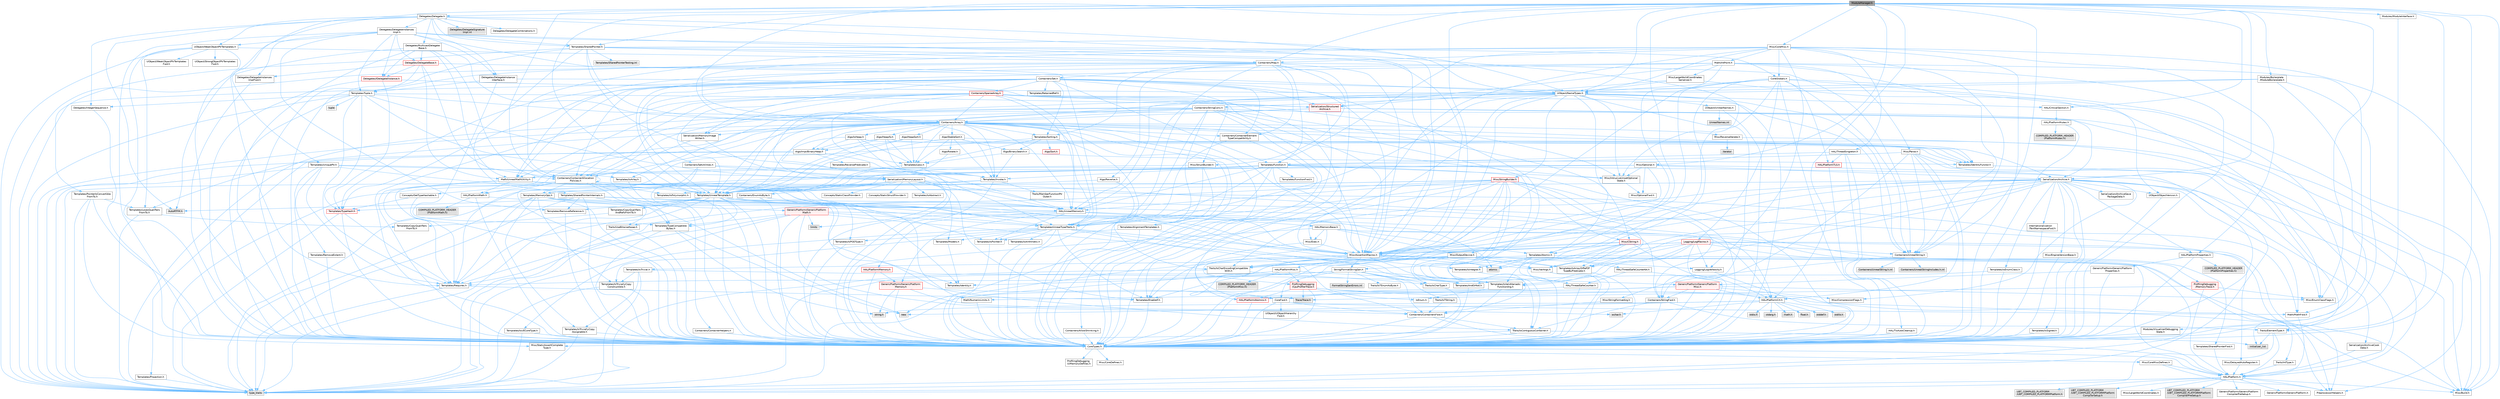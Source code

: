 digraph "ModuleManager.h"
{
 // INTERACTIVE_SVG=YES
 // LATEX_PDF_SIZE
  bgcolor="transparent";
  edge [fontname=Helvetica,fontsize=10,labelfontname=Helvetica,labelfontsize=10];
  node [fontname=Helvetica,fontsize=10,shape=box,height=0.2,width=0.4];
  Node1 [id="Node000001",label="ModuleManager.h",height=0.2,width=0.4,color="gray40", fillcolor="grey60", style="filled", fontcolor="black",tooltip=" "];
  Node1 -> Node2 [id="edge1_Node000001_Node000002",color="steelblue1",style="solid",tooltip=" "];
  Node2 [id="Node000002",label="Containers/Array.h",height=0.2,width=0.4,color="grey40", fillcolor="white", style="filled",URL="$df/dd0/Array_8h.html",tooltip=" "];
  Node2 -> Node3 [id="edge2_Node000002_Node000003",color="steelblue1",style="solid",tooltip=" "];
  Node3 [id="Node000003",label="CoreTypes.h",height=0.2,width=0.4,color="grey40", fillcolor="white", style="filled",URL="$dc/dec/CoreTypes_8h.html",tooltip=" "];
  Node3 -> Node4 [id="edge3_Node000003_Node000004",color="steelblue1",style="solid",tooltip=" "];
  Node4 [id="Node000004",label="HAL/Platform.h",height=0.2,width=0.4,color="grey40", fillcolor="white", style="filled",URL="$d9/dd0/Platform_8h.html",tooltip=" "];
  Node4 -> Node5 [id="edge4_Node000004_Node000005",color="steelblue1",style="solid",tooltip=" "];
  Node5 [id="Node000005",label="Misc/Build.h",height=0.2,width=0.4,color="grey40", fillcolor="white", style="filled",URL="$d3/dbb/Build_8h.html",tooltip=" "];
  Node4 -> Node6 [id="edge5_Node000004_Node000006",color="steelblue1",style="solid",tooltip=" "];
  Node6 [id="Node000006",label="Misc/LargeWorldCoordinates.h",height=0.2,width=0.4,color="grey40", fillcolor="white", style="filled",URL="$d2/dcb/LargeWorldCoordinates_8h.html",tooltip=" "];
  Node4 -> Node7 [id="edge6_Node000004_Node000007",color="steelblue1",style="solid",tooltip=" "];
  Node7 [id="Node000007",label="type_traits",height=0.2,width=0.4,color="grey60", fillcolor="#E0E0E0", style="filled",tooltip=" "];
  Node4 -> Node8 [id="edge7_Node000004_Node000008",color="steelblue1",style="solid",tooltip=" "];
  Node8 [id="Node000008",label="PreprocessorHelpers.h",height=0.2,width=0.4,color="grey40", fillcolor="white", style="filled",URL="$db/ddb/PreprocessorHelpers_8h.html",tooltip=" "];
  Node4 -> Node9 [id="edge8_Node000004_Node000009",color="steelblue1",style="solid",tooltip=" "];
  Node9 [id="Node000009",label="UBT_COMPILED_PLATFORM\l/UBT_COMPILED_PLATFORMPlatform\lCompilerPreSetup.h",height=0.2,width=0.4,color="grey60", fillcolor="#E0E0E0", style="filled",tooltip=" "];
  Node4 -> Node10 [id="edge9_Node000004_Node000010",color="steelblue1",style="solid",tooltip=" "];
  Node10 [id="Node000010",label="GenericPlatform/GenericPlatform\lCompilerPreSetup.h",height=0.2,width=0.4,color="grey40", fillcolor="white", style="filled",URL="$d9/dc8/GenericPlatformCompilerPreSetup_8h.html",tooltip=" "];
  Node4 -> Node11 [id="edge10_Node000004_Node000011",color="steelblue1",style="solid",tooltip=" "];
  Node11 [id="Node000011",label="GenericPlatform/GenericPlatform.h",height=0.2,width=0.4,color="grey40", fillcolor="white", style="filled",URL="$d6/d84/GenericPlatform_8h.html",tooltip=" "];
  Node4 -> Node12 [id="edge11_Node000004_Node000012",color="steelblue1",style="solid",tooltip=" "];
  Node12 [id="Node000012",label="UBT_COMPILED_PLATFORM\l/UBT_COMPILED_PLATFORMPlatform.h",height=0.2,width=0.4,color="grey60", fillcolor="#E0E0E0", style="filled",tooltip=" "];
  Node4 -> Node13 [id="edge12_Node000004_Node000013",color="steelblue1",style="solid",tooltip=" "];
  Node13 [id="Node000013",label="UBT_COMPILED_PLATFORM\l/UBT_COMPILED_PLATFORMPlatform\lCompilerSetup.h",height=0.2,width=0.4,color="grey60", fillcolor="#E0E0E0", style="filled",tooltip=" "];
  Node3 -> Node14 [id="edge13_Node000003_Node000014",color="steelblue1",style="solid",tooltip=" "];
  Node14 [id="Node000014",label="ProfilingDebugging\l/UMemoryDefines.h",height=0.2,width=0.4,color="grey40", fillcolor="white", style="filled",URL="$d2/da2/UMemoryDefines_8h.html",tooltip=" "];
  Node3 -> Node15 [id="edge14_Node000003_Node000015",color="steelblue1",style="solid",tooltip=" "];
  Node15 [id="Node000015",label="Misc/CoreMiscDefines.h",height=0.2,width=0.4,color="grey40", fillcolor="white", style="filled",URL="$da/d38/CoreMiscDefines_8h.html",tooltip=" "];
  Node15 -> Node4 [id="edge15_Node000015_Node000004",color="steelblue1",style="solid",tooltip=" "];
  Node15 -> Node8 [id="edge16_Node000015_Node000008",color="steelblue1",style="solid",tooltip=" "];
  Node3 -> Node16 [id="edge17_Node000003_Node000016",color="steelblue1",style="solid",tooltip=" "];
  Node16 [id="Node000016",label="Misc/CoreDefines.h",height=0.2,width=0.4,color="grey40", fillcolor="white", style="filled",URL="$d3/dd2/CoreDefines_8h.html",tooltip=" "];
  Node2 -> Node17 [id="edge18_Node000002_Node000017",color="steelblue1",style="solid",tooltip=" "];
  Node17 [id="Node000017",label="Misc/AssertionMacros.h",height=0.2,width=0.4,color="grey40", fillcolor="white", style="filled",URL="$d0/dfa/AssertionMacros_8h.html",tooltip=" "];
  Node17 -> Node3 [id="edge19_Node000017_Node000003",color="steelblue1",style="solid",tooltip=" "];
  Node17 -> Node4 [id="edge20_Node000017_Node000004",color="steelblue1",style="solid",tooltip=" "];
  Node17 -> Node18 [id="edge21_Node000017_Node000018",color="steelblue1",style="solid",tooltip=" "];
  Node18 [id="Node000018",label="HAL/PlatformMisc.h",height=0.2,width=0.4,color="grey40", fillcolor="white", style="filled",URL="$d0/df5/PlatformMisc_8h.html",tooltip=" "];
  Node18 -> Node3 [id="edge22_Node000018_Node000003",color="steelblue1",style="solid",tooltip=" "];
  Node18 -> Node19 [id="edge23_Node000018_Node000019",color="steelblue1",style="solid",tooltip=" "];
  Node19 [id="Node000019",label="GenericPlatform/GenericPlatform\lMisc.h",height=0.2,width=0.4,color="red", fillcolor="#FFF0F0", style="filled",URL="$db/d9a/GenericPlatformMisc_8h.html",tooltip=" "];
  Node19 -> Node20 [id="edge24_Node000019_Node000020",color="steelblue1",style="solid",tooltip=" "];
  Node20 [id="Node000020",label="Containers/StringFwd.h",height=0.2,width=0.4,color="grey40", fillcolor="white", style="filled",URL="$df/d37/StringFwd_8h.html",tooltip=" "];
  Node20 -> Node3 [id="edge25_Node000020_Node000003",color="steelblue1",style="solid",tooltip=" "];
  Node20 -> Node21 [id="edge26_Node000020_Node000021",color="steelblue1",style="solid",tooltip=" "];
  Node21 [id="Node000021",label="Traits/ElementType.h",height=0.2,width=0.4,color="grey40", fillcolor="white", style="filled",URL="$d5/d4f/ElementType_8h.html",tooltip=" "];
  Node21 -> Node4 [id="edge27_Node000021_Node000004",color="steelblue1",style="solid",tooltip=" "];
  Node21 -> Node22 [id="edge28_Node000021_Node000022",color="steelblue1",style="solid",tooltip=" "];
  Node22 [id="Node000022",label="initializer_list",height=0.2,width=0.4,color="grey60", fillcolor="#E0E0E0", style="filled",tooltip=" "];
  Node21 -> Node7 [id="edge29_Node000021_Node000007",color="steelblue1",style="solid",tooltip=" "];
  Node20 -> Node23 [id="edge30_Node000020_Node000023",color="steelblue1",style="solid",tooltip=" "];
  Node23 [id="Node000023",label="Traits/IsContiguousContainer.h",height=0.2,width=0.4,color="grey40", fillcolor="white", style="filled",URL="$d5/d3c/IsContiguousContainer_8h.html",tooltip=" "];
  Node23 -> Node3 [id="edge31_Node000023_Node000003",color="steelblue1",style="solid",tooltip=" "];
  Node23 -> Node24 [id="edge32_Node000023_Node000024",color="steelblue1",style="solid",tooltip=" "];
  Node24 [id="Node000024",label="Misc/StaticAssertComplete\lType.h",height=0.2,width=0.4,color="grey40", fillcolor="white", style="filled",URL="$d5/d4e/StaticAssertCompleteType_8h.html",tooltip=" "];
  Node23 -> Node22 [id="edge33_Node000023_Node000022",color="steelblue1",style="solid",tooltip=" "];
  Node19 -> Node25 [id="edge34_Node000019_Node000025",color="steelblue1",style="solid",tooltip=" "];
  Node25 [id="Node000025",label="CoreFwd.h",height=0.2,width=0.4,color="grey40", fillcolor="white", style="filled",URL="$d1/d1e/CoreFwd_8h.html",tooltip=" "];
  Node25 -> Node3 [id="edge35_Node000025_Node000003",color="steelblue1",style="solid",tooltip=" "];
  Node25 -> Node26 [id="edge36_Node000025_Node000026",color="steelblue1",style="solid",tooltip=" "];
  Node26 [id="Node000026",label="Containers/ContainersFwd.h",height=0.2,width=0.4,color="grey40", fillcolor="white", style="filled",URL="$d4/d0a/ContainersFwd_8h.html",tooltip=" "];
  Node26 -> Node4 [id="edge37_Node000026_Node000004",color="steelblue1",style="solid",tooltip=" "];
  Node26 -> Node3 [id="edge38_Node000026_Node000003",color="steelblue1",style="solid",tooltip=" "];
  Node26 -> Node23 [id="edge39_Node000026_Node000023",color="steelblue1",style="solid",tooltip=" "];
  Node25 -> Node27 [id="edge40_Node000025_Node000027",color="steelblue1",style="solid",tooltip=" "];
  Node27 [id="Node000027",label="Math/MathFwd.h",height=0.2,width=0.4,color="grey40", fillcolor="white", style="filled",URL="$d2/d10/MathFwd_8h.html",tooltip=" "];
  Node27 -> Node4 [id="edge41_Node000027_Node000004",color="steelblue1",style="solid",tooltip=" "];
  Node25 -> Node28 [id="edge42_Node000025_Node000028",color="steelblue1",style="solid",tooltip=" "];
  Node28 [id="Node000028",label="UObject/UObjectHierarchy\lFwd.h",height=0.2,width=0.4,color="grey40", fillcolor="white", style="filled",URL="$d3/d13/UObjectHierarchyFwd_8h.html",tooltip=" "];
  Node19 -> Node3 [id="edge43_Node000019_Node000003",color="steelblue1",style="solid",tooltip=" "];
  Node19 -> Node30 [id="edge44_Node000019_Node000030",color="steelblue1",style="solid",tooltip=" "];
  Node30 [id="Node000030",label="HAL/PlatformCrt.h",height=0.2,width=0.4,color="grey40", fillcolor="white", style="filled",URL="$d8/d75/PlatformCrt_8h.html",tooltip=" "];
  Node30 -> Node31 [id="edge45_Node000030_Node000031",color="steelblue1",style="solid",tooltip=" "];
  Node31 [id="Node000031",label="new",height=0.2,width=0.4,color="grey60", fillcolor="#E0E0E0", style="filled",tooltip=" "];
  Node30 -> Node32 [id="edge46_Node000030_Node000032",color="steelblue1",style="solid",tooltip=" "];
  Node32 [id="Node000032",label="wchar.h",height=0.2,width=0.4,color="grey60", fillcolor="#E0E0E0", style="filled",tooltip=" "];
  Node30 -> Node33 [id="edge47_Node000030_Node000033",color="steelblue1",style="solid",tooltip=" "];
  Node33 [id="Node000033",label="stddef.h",height=0.2,width=0.4,color="grey60", fillcolor="#E0E0E0", style="filled",tooltip=" "];
  Node30 -> Node34 [id="edge48_Node000030_Node000034",color="steelblue1",style="solid",tooltip=" "];
  Node34 [id="Node000034",label="stdlib.h",height=0.2,width=0.4,color="grey60", fillcolor="#E0E0E0", style="filled",tooltip=" "];
  Node30 -> Node35 [id="edge49_Node000030_Node000035",color="steelblue1",style="solid",tooltip=" "];
  Node35 [id="Node000035",label="stdio.h",height=0.2,width=0.4,color="grey60", fillcolor="#E0E0E0", style="filled",tooltip=" "];
  Node30 -> Node36 [id="edge50_Node000030_Node000036",color="steelblue1",style="solid",tooltip=" "];
  Node36 [id="Node000036",label="stdarg.h",height=0.2,width=0.4,color="grey60", fillcolor="#E0E0E0", style="filled",tooltip=" "];
  Node30 -> Node37 [id="edge51_Node000030_Node000037",color="steelblue1",style="solid",tooltip=" "];
  Node37 [id="Node000037",label="math.h",height=0.2,width=0.4,color="grey60", fillcolor="#E0E0E0", style="filled",tooltip=" "];
  Node30 -> Node38 [id="edge52_Node000030_Node000038",color="steelblue1",style="solid",tooltip=" "];
  Node38 [id="Node000038",label="float.h",height=0.2,width=0.4,color="grey60", fillcolor="#E0E0E0", style="filled",tooltip=" "];
  Node30 -> Node39 [id="edge53_Node000030_Node000039",color="steelblue1",style="solid",tooltip=" "];
  Node39 [id="Node000039",label="string.h",height=0.2,width=0.4,color="grey60", fillcolor="#E0E0E0", style="filled",tooltip=" "];
  Node19 -> Node40 [id="edge54_Node000019_Node000040",color="steelblue1",style="solid",tooltip=" "];
  Node40 [id="Node000040",label="Math/NumericLimits.h",height=0.2,width=0.4,color="grey40", fillcolor="white", style="filled",URL="$df/d1b/NumericLimits_8h.html",tooltip=" "];
  Node40 -> Node3 [id="edge55_Node000040_Node000003",color="steelblue1",style="solid",tooltip=" "];
  Node19 -> Node41 [id="edge56_Node000019_Node000041",color="steelblue1",style="solid",tooltip=" "];
  Node41 [id="Node000041",label="Misc/CompressionFlags.h",height=0.2,width=0.4,color="grey40", fillcolor="white", style="filled",URL="$d9/d76/CompressionFlags_8h.html",tooltip=" "];
  Node19 -> Node42 [id="edge57_Node000019_Node000042",color="steelblue1",style="solid",tooltip=" "];
  Node42 [id="Node000042",label="Misc/EnumClassFlags.h",height=0.2,width=0.4,color="grey40", fillcolor="white", style="filled",URL="$d8/de7/EnumClassFlags_8h.html",tooltip=" "];
  Node18 -> Node45 [id="edge58_Node000018_Node000045",color="steelblue1",style="solid",tooltip=" "];
  Node45 [id="Node000045",label="COMPILED_PLATFORM_HEADER\l(PlatformMisc.h)",height=0.2,width=0.4,color="grey60", fillcolor="#E0E0E0", style="filled",tooltip=" "];
  Node18 -> Node46 [id="edge59_Node000018_Node000046",color="steelblue1",style="solid",tooltip=" "];
  Node46 [id="Node000046",label="ProfilingDebugging\l/CpuProfilerTrace.h",height=0.2,width=0.4,color="red", fillcolor="#FFF0F0", style="filled",URL="$da/dcb/CpuProfilerTrace_8h.html",tooltip=" "];
  Node46 -> Node3 [id="edge60_Node000046_Node000003",color="steelblue1",style="solid",tooltip=" "];
  Node46 -> Node26 [id="edge61_Node000046_Node000026",color="steelblue1",style="solid",tooltip=" "];
  Node46 -> Node47 [id="edge62_Node000046_Node000047",color="steelblue1",style="solid",tooltip=" "];
  Node47 [id="Node000047",label="HAL/PlatformAtomics.h",height=0.2,width=0.4,color="red", fillcolor="#FFF0F0", style="filled",URL="$d3/d36/PlatformAtomics_8h.html",tooltip=" "];
  Node47 -> Node3 [id="edge63_Node000047_Node000003",color="steelblue1",style="solid",tooltip=" "];
  Node46 -> Node8 [id="edge64_Node000046_Node000008",color="steelblue1",style="solid",tooltip=" "];
  Node46 -> Node5 [id="edge65_Node000046_Node000005",color="steelblue1",style="solid",tooltip=" "];
  Node46 -> Node53 [id="edge66_Node000046_Node000053",color="steelblue1",style="solid",tooltip=" "];
  Node53 [id="Node000053",label="Trace/Trace.h",height=0.2,width=0.4,color="grey60", fillcolor="#E0E0E0", style="filled",tooltip=" "];
  Node17 -> Node8 [id="edge67_Node000017_Node000008",color="steelblue1",style="solid",tooltip=" "];
  Node17 -> Node54 [id="edge68_Node000017_Node000054",color="steelblue1",style="solid",tooltip=" "];
  Node54 [id="Node000054",label="Templates/EnableIf.h",height=0.2,width=0.4,color="grey40", fillcolor="white", style="filled",URL="$d7/d60/EnableIf_8h.html",tooltip=" "];
  Node54 -> Node3 [id="edge69_Node000054_Node000003",color="steelblue1",style="solid",tooltip=" "];
  Node17 -> Node55 [id="edge70_Node000017_Node000055",color="steelblue1",style="solid",tooltip=" "];
  Node55 [id="Node000055",label="Templates/IsArrayOrRefOf\lTypeByPredicate.h",height=0.2,width=0.4,color="grey40", fillcolor="white", style="filled",URL="$d6/da1/IsArrayOrRefOfTypeByPredicate_8h.html",tooltip=" "];
  Node55 -> Node3 [id="edge71_Node000055_Node000003",color="steelblue1",style="solid",tooltip=" "];
  Node17 -> Node56 [id="edge72_Node000017_Node000056",color="steelblue1",style="solid",tooltip=" "];
  Node56 [id="Node000056",label="Templates/IsValidVariadic\lFunctionArg.h",height=0.2,width=0.4,color="grey40", fillcolor="white", style="filled",URL="$d0/dc8/IsValidVariadicFunctionArg_8h.html",tooltip=" "];
  Node56 -> Node3 [id="edge73_Node000056_Node000003",color="steelblue1",style="solid",tooltip=" "];
  Node56 -> Node57 [id="edge74_Node000056_Node000057",color="steelblue1",style="solid",tooltip=" "];
  Node57 [id="Node000057",label="IsEnum.h",height=0.2,width=0.4,color="grey40", fillcolor="white", style="filled",URL="$d4/de5/IsEnum_8h.html",tooltip=" "];
  Node56 -> Node7 [id="edge75_Node000056_Node000007",color="steelblue1",style="solid",tooltip=" "];
  Node17 -> Node58 [id="edge76_Node000017_Node000058",color="steelblue1",style="solid",tooltip=" "];
  Node58 [id="Node000058",label="Traits/IsCharEncodingCompatible\lWith.h",height=0.2,width=0.4,color="grey40", fillcolor="white", style="filled",URL="$df/dd1/IsCharEncodingCompatibleWith_8h.html",tooltip=" "];
  Node58 -> Node7 [id="edge77_Node000058_Node000007",color="steelblue1",style="solid",tooltip=" "];
  Node58 -> Node59 [id="edge78_Node000058_Node000059",color="steelblue1",style="solid",tooltip=" "];
  Node59 [id="Node000059",label="Traits/IsCharType.h",height=0.2,width=0.4,color="grey40", fillcolor="white", style="filled",URL="$db/d51/IsCharType_8h.html",tooltip=" "];
  Node59 -> Node3 [id="edge79_Node000059_Node000003",color="steelblue1",style="solid",tooltip=" "];
  Node17 -> Node60 [id="edge80_Node000017_Node000060",color="steelblue1",style="solid",tooltip=" "];
  Node60 [id="Node000060",label="Misc/VarArgs.h",height=0.2,width=0.4,color="grey40", fillcolor="white", style="filled",URL="$d5/d6f/VarArgs_8h.html",tooltip=" "];
  Node60 -> Node3 [id="edge81_Node000060_Node000003",color="steelblue1",style="solid",tooltip=" "];
  Node17 -> Node61 [id="edge82_Node000017_Node000061",color="steelblue1",style="solid",tooltip=" "];
  Node61 [id="Node000061",label="String/FormatStringSan.h",height=0.2,width=0.4,color="grey40", fillcolor="white", style="filled",URL="$d3/d8b/FormatStringSan_8h.html",tooltip=" "];
  Node61 -> Node7 [id="edge83_Node000061_Node000007",color="steelblue1",style="solid",tooltip=" "];
  Node61 -> Node3 [id="edge84_Node000061_Node000003",color="steelblue1",style="solid",tooltip=" "];
  Node61 -> Node62 [id="edge85_Node000061_Node000062",color="steelblue1",style="solid",tooltip=" "];
  Node62 [id="Node000062",label="Templates/Requires.h",height=0.2,width=0.4,color="grey40", fillcolor="white", style="filled",URL="$dc/d96/Requires_8h.html",tooltip=" "];
  Node62 -> Node54 [id="edge86_Node000062_Node000054",color="steelblue1",style="solid",tooltip=" "];
  Node62 -> Node7 [id="edge87_Node000062_Node000007",color="steelblue1",style="solid",tooltip=" "];
  Node61 -> Node63 [id="edge88_Node000061_Node000063",color="steelblue1",style="solid",tooltip=" "];
  Node63 [id="Node000063",label="Templates/Identity.h",height=0.2,width=0.4,color="grey40", fillcolor="white", style="filled",URL="$d0/dd5/Identity_8h.html",tooltip=" "];
  Node61 -> Node56 [id="edge89_Node000061_Node000056",color="steelblue1",style="solid",tooltip=" "];
  Node61 -> Node59 [id="edge90_Node000061_Node000059",color="steelblue1",style="solid",tooltip=" "];
  Node61 -> Node64 [id="edge91_Node000061_Node000064",color="steelblue1",style="solid",tooltip=" "];
  Node64 [id="Node000064",label="Traits/IsTEnumAsByte.h",height=0.2,width=0.4,color="grey40", fillcolor="white", style="filled",URL="$d1/de6/IsTEnumAsByte_8h.html",tooltip=" "];
  Node61 -> Node65 [id="edge92_Node000061_Node000065",color="steelblue1",style="solid",tooltip=" "];
  Node65 [id="Node000065",label="Traits/IsTString.h",height=0.2,width=0.4,color="grey40", fillcolor="white", style="filled",URL="$d0/df8/IsTString_8h.html",tooltip=" "];
  Node65 -> Node26 [id="edge93_Node000065_Node000026",color="steelblue1",style="solid",tooltip=" "];
  Node61 -> Node26 [id="edge94_Node000061_Node000026",color="steelblue1",style="solid",tooltip=" "];
  Node61 -> Node66 [id="edge95_Node000061_Node000066",color="steelblue1",style="solid",tooltip=" "];
  Node66 [id="Node000066",label="FormatStringSanErrors.inl",height=0.2,width=0.4,color="grey60", fillcolor="#E0E0E0", style="filled",tooltip=" "];
  Node17 -> Node67 [id="edge96_Node000017_Node000067",color="steelblue1",style="solid",tooltip=" "];
  Node67 [id="Node000067",label="atomic",height=0.2,width=0.4,color="grey60", fillcolor="#E0E0E0", style="filled",tooltip=" "];
  Node2 -> Node68 [id="edge97_Node000002_Node000068",color="steelblue1",style="solid",tooltip=" "];
  Node68 [id="Node000068",label="Misc/IntrusiveUnsetOptional\lState.h",height=0.2,width=0.4,color="grey40", fillcolor="white", style="filled",URL="$d2/d0a/IntrusiveUnsetOptionalState_8h.html",tooltip=" "];
  Node68 -> Node69 [id="edge98_Node000068_Node000069",color="steelblue1",style="solid",tooltip=" "];
  Node69 [id="Node000069",label="Misc/OptionalFwd.h",height=0.2,width=0.4,color="grey40", fillcolor="white", style="filled",URL="$dc/d50/OptionalFwd_8h.html",tooltip=" "];
  Node2 -> Node70 [id="edge99_Node000002_Node000070",color="steelblue1",style="solid",tooltip=" "];
  Node70 [id="Node000070",label="Misc/ReverseIterate.h",height=0.2,width=0.4,color="grey40", fillcolor="white", style="filled",URL="$db/de3/ReverseIterate_8h.html",tooltip=" "];
  Node70 -> Node4 [id="edge100_Node000070_Node000004",color="steelblue1",style="solid",tooltip=" "];
  Node70 -> Node71 [id="edge101_Node000070_Node000071",color="steelblue1",style="solid",tooltip=" "];
  Node71 [id="Node000071",label="iterator",height=0.2,width=0.4,color="grey60", fillcolor="#E0E0E0", style="filled",tooltip=" "];
  Node2 -> Node72 [id="edge102_Node000002_Node000072",color="steelblue1",style="solid",tooltip=" "];
  Node72 [id="Node000072",label="HAL/UnrealMemory.h",height=0.2,width=0.4,color="grey40", fillcolor="white", style="filled",URL="$d9/d96/UnrealMemory_8h.html",tooltip=" "];
  Node72 -> Node3 [id="edge103_Node000072_Node000003",color="steelblue1",style="solid",tooltip=" "];
  Node72 -> Node73 [id="edge104_Node000072_Node000073",color="steelblue1",style="solid",tooltip=" "];
  Node73 [id="Node000073",label="GenericPlatform/GenericPlatform\lMemory.h",height=0.2,width=0.4,color="red", fillcolor="#FFF0F0", style="filled",URL="$dd/d22/GenericPlatformMemory_8h.html",tooltip=" "];
  Node73 -> Node25 [id="edge105_Node000073_Node000025",color="steelblue1",style="solid",tooltip=" "];
  Node73 -> Node3 [id="edge106_Node000073_Node000003",color="steelblue1",style="solid",tooltip=" "];
  Node73 -> Node39 [id="edge107_Node000073_Node000039",color="steelblue1",style="solid",tooltip=" "];
  Node73 -> Node32 [id="edge108_Node000073_Node000032",color="steelblue1",style="solid",tooltip=" "];
  Node72 -> Node76 [id="edge109_Node000072_Node000076",color="steelblue1",style="solid",tooltip=" "];
  Node76 [id="Node000076",label="HAL/MemoryBase.h",height=0.2,width=0.4,color="grey40", fillcolor="white", style="filled",URL="$d6/d9f/MemoryBase_8h.html",tooltip=" "];
  Node76 -> Node3 [id="edge110_Node000076_Node000003",color="steelblue1",style="solid",tooltip=" "];
  Node76 -> Node47 [id="edge111_Node000076_Node000047",color="steelblue1",style="solid",tooltip=" "];
  Node76 -> Node30 [id="edge112_Node000076_Node000030",color="steelblue1",style="solid",tooltip=" "];
  Node76 -> Node77 [id="edge113_Node000076_Node000077",color="steelblue1",style="solid",tooltip=" "];
  Node77 [id="Node000077",label="Misc/Exec.h",height=0.2,width=0.4,color="grey40", fillcolor="white", style="filled",URL="$de/ddb/Exec_8h.html",tooltip=" "];
  Node77 -> Node3 [id="edge114_Node000077_Node000003",color="steelblue1",style="solid",tooltip=" "];
  Node77 -> Node17 [id="edge115_Node000077_Node000017",color="steelblue1",style="solid",tooltip=" "];
  Node76 -> Node78 [id="edge116_Node000076_Node000078",color="steelblue1",style="solid",tooltip=" "];
  Node78 [id="Node000078",label="Misc/OutputDevice.h",height=0.2,width=0.4,color="grey40", fillcolor="white", style="filled",URL="$d7/d32/OutputDevice_8h.html",tooltip=" "];
  Node78 -> Node25 [id="edge117_Node000078_Node000025",color="steelblue1",style="solid",tooltip=" "];
  Node78 -> Node3 [id="edge118_Node000078_Node000003",color="steelblue1",style="solid",tooltip=" "];
  Node78 -> Node79 [id="edge119_Node000078_Node000079",color="steelblue1",style="solid",tooltip=" "];
  Node79 [id="Node000079",label="Logging/LogVerbosity.h",height=0.2,width=0.4,color="grey40", fillcolor="white", style="filled",URL="$d2/d8f/LogVerbosity_8h.html",tooltip=" "];
  Node79 -> Node3 [id="edge120_Node000079_Node000003",color="steelblue1",style="solid",tooltip=" "];
  Node78 -> Node60 [id="edge121_Node000078_Node000060",color="steelblue1",style="solid",tooltip=" "];
  Node78 -> Node55 [id="edge122_Node000078_Node000055",color="steelblue1",style="solid",tooltip=" "];
  Node78 -> Node56 [id="edge123_Node000078_Node000056",color="steelblue1",style="solid",tooltip=" "];
  Node78 -> Node58 [id="edge124_Node000078_Node000058",color="steelblue1",style="solid",tooltip=" "];
  Node76 -> Node80 [id="edge125_Node000076_Node000080",color="steelblue1",style="solid",tooltip=" "];
  Node80 [id="Node000080",label="Templates/Atomic.h",height=0.2,width=0.4,color="grey40", fillcolor="white", style="filled",URL="$d3/d91/Atomic_8h.html",tooltip=" "];
  Node80 -> Node81 [id="edge126_Node000080_Node000081",color="steelblue1",style="solid",tooltip=" "];
  Node81 [id="Node000081",label="HAL/ThreadSafeCounter.h",height=0.2,width=0.4,color="grey40", fillcolor="white", style="filled",URL="$dc/dc9/ThreadSafeCounter_8h.html",tooltip=" "];
  Node81 -> Node3 [id="edge127_Node000081_Node000003",color="steelblue1",style="solid",tooltip=" "];
  Node81 -> Node47 [id="edge128_Node000081_Node000047",color="steelblue1",style="solid",tooltip=" "];
  Node80 -> Node82 [id="edge129_Node000080_Node000082",color="steelblue1",style="solid",tooltip=" "];
  Node82 [id="Node000082",label="HAL/ThreadSafeCounter64.h",height=0.2,width=0.4,color="grey40", fillcolor="white", style="filled",URL="$d0/d12/ThreadSafeCounter64_8h.html",tooltip=" "];
  Node82 -> Node3 [id="edge130_Node000082_Node000003",color="steelblue1",style="solid",tooltip=" "];
  Node82 -> Node81 [id="edge131_Node000082_Node000081",color="steelblue1",style="solid",tooltip=" "];
  Node80 -> Node83 [id="edge132_Node000080_Node000083",color="steelblue1",style="solid",tooltip=" "];
  Node83 [id="Node000083",label="Templates/IsIntegral.h",height=0.2,width=0.4,color="grey40", fillcolor="white", style="filled",URL="$da/d64/IsIntegral_8h.html",tooltip=" "];
  Node83 -> Node3 [id="edge133_Node000083_Node000003",color="steelblue1",style="solid",tooltip=" "];
  Node80 -> Node84 [id="edge134_Node000080_Node000084",color="steelblue1",style="solid",tooltip=" "];
  Node84 [id="Node000084",label="Templates/IsTrivial.h",height=0.2,width=0.4,color="grey40", fillcolor="white", style="filled",URL="$da/d4c/IsTrivial_8h.html",tooltip=" "];
  Node84 -> Node85 [id="edge135_Node000084_Node000085",color="steelblue1",style="solid",tooltip=" "];
  Node85 [id="Node000085",label="Templates/AndOrNot.h",height=0.2,width=0.4,color="grey40", fillcolor="white", style="filled",URL="$db/d0a/AndOrNot_8h.html",tooltip=" "];
  Node85 -> Node3 [id="edge136_Node000085_Node000003",color="steelblue1",style="solid",tooltip=" "];
  Node84 -> Node86 [id="edge137_Node000084_Node000086",color="steelblue1",style="solid",tooltip=" "];
  Node86 [id="Node000086",label="Templates/IsTriviallyCopy\lConstructible.h",height=0.2,width=0.4,color="grey40", fillcolor="white", style="filled",URL="$d3/d78/IsTriviallyCopyConstructible_8h.html",tooltip=" "];
  Node86 -> Node3 [id="edge138_Node000086_Node000003",color="steelblue1",style="solid",tooltip=" "];
  Node86 -> Node7 [id="edge139_Node000086_Node000007",color="steelblue1",style="solid",tooltip=" "];
  Node84 -> Node87 [id="edge140_Node000084_Node000087",color="steelblue1",style="solid",tooltip=" "];
  Node87 [id="Node000087",label="Templates/IsTriviallyCopy\lAssignable.h",height=0.2,width=0.4,color="grey40", fillcolor="white", style="filled",URL="$d2/df2/IsTriviallyCopyAssignable_8h.html",tooltip=" "];
  Node87 -> Node3 [id="edge141_Node000087_Node000003",color="steelblue1",style="solid",tooltip=" "];
  Node87 -> Node7 [id="edge142_Node000087_Node000007",color="steelblue1",style="solid",tooltip=" "];
  Node84 -> Node7 [id="edge143_Node000084_Node000007",color="steelblue1",style="solid",tooltip=" "];
  Node80 -> Node88 [id="edge144_Node000080_Node000088",color="steelblue1",style="solid",tooltip=" "];
  Node88 [id="Node000088",label="Traits/IntType.h",height=0.2,width=0.4,color="grey40", fillcolor="white", style="filled",URL="$d7/deb/IntType_8h.html",tooltip=" "];
  Node88 -> Node4 [id="edge145_Node000088_Node000004",color="steelblue1",style="solid",tooltip=" "];
  Node80 -> Node67 [id="edge146_Node000080_Node000067",color="steelblue1",style="solid",tooltip=" "];
  Node72 -> Node89 [id="edge147_Node000072_Node000089",color="steelblue1",style="solid",tooltip=" "];
  Node89 [id="Node000089",label="HAL/PlatformMemory.h",height=0.2,width=0.4,color="red", fillcolor="#FFF0F0", style="filled",URL="$de/d68/PlatformMemory_8h.html",tooltip=" "];
  Node89 -> Node3 [id="edge148_Node000089_Node000003",color="steelblue1",style="solid",tooltip=" "];
  Node89 -> Node73 [id="edge149_Node000089_Node000073",color="steelblue1",style="solid",tooltip=" "];
  Node72 -> Node91 [id="edge150_Node000072_Node000091",color="steelblue1",style="solid",tooltip=" "];
  Node91 [id="Node000091",label="ProfilingDebugging\l/MemoryTrace.h",height=0.2,width=0.4,color="red", fillcolor="#FFF0F0", style="filled",URL="$da/dd7/MemoryTrace_8h.html",tooltip=" "];
  Node91 -> Node4 [id="edge151_Node000091_Node000004",color="steelblue1",style="solid",tooltip=" "];
  Node91 -> Node42 [id="edge152_Node000091_Node000042",color="steelblue1",style="solid",tooltip=" "];
  Node91 -> Node53 [id="edge153_Node000091_Node000053",color="steelblue1",style="solid",tooltip=" "];
  Node72 -> Node92 [id="edge154_Node000072_Node000092",color="steelblue1",style="solid",tooltip=" "];
  Node92 [id="Node000092",label="Templates/IsPointer.h",height=0.2,width=0.4,color="grey40", fillcolor="white", style="filled",URL="$d7/d05/IsPointer_8h.html",tooltip=" "];
  Node92 -> Node3 [id="edge155_Node000092_Node000003",color="steelblue1",style="solid",tooltip=" "];
  Node2 -> Node93 [id="edge156_Node000002_Node000093",color="steelblue1",style="solid",tooltip=" "];
  Node93 [id="Node000093",label="Templates/UnrealTypeTraits.h",height=0.2,width=0.4,color="grey40", fillcolor="white", style="filled",URL="$d2/d2d/UnrealTypeTraits_8h.html",tooltip=" "];
  Node93 -> Node3 [id="edge157_Node000093_Node000003",color="steelblue1",style="solid",tooltip=" "];
  Node93 -> Node92 [id="edge158_Node000093_Node000092",color="steelblue1",style="solid",tooltip=" "];
  Node93 -> Node17 [id="edge159_Node000093_Node000017",color="steelblue1",style="solid",tooltip=" "];
  Node93 -> Node85 [id="edge160_Node000093_Node000085",color="steelblue1",style="solid",tooltip=" "];
  Node93 -> Node54 [id="edge161_Node000093_Node000054",color="steelblue1",style="solid",tooltip=" "];
  Node93 -> Node94 [id="edge162_Node000093_Node000094",color="steelblue1",style="solid",tooltip=" "];
  Node94 [id="Node000094",label="Templates/IsArithmetic.h",height=0.2,width=0.4,color="grey40", fillcolor="white", style="filled",URL="$d2/d5d/IsArithmetic_8h.html",tooltip=" "];
  Node94 -> Node3 [id="edge163_Node000094_Node000003",color="steelblue1",style="solid",tooltip=" "];
  Node93 -> Node57 [id="edge164_Node000093_Node000057",color="steelblue1",style="solid",tooltip=" "];
  Node93 -> Node95 [id="edge165_Node000093_Node000095",color="steelblue1",style="solid",tooltip=" "];
  Node95 [id="Node000095",label="Templates/Models.h",height=0.2,width=0.4,color="grey40", fillcolor="white", style="filled",URL="$d3/d0c/Models_8h.html",tooltip=" "];
  Node95 -> Node63 [id="edge166_Node000095_Node000063",color="steelblue1",style="solid",tooltip=" "];
  Node93 -> Node96 [id="edge167_Node000093_Node000096",color="steelblue1",style="solid",tooltip=" "];
  Node96 [id="Node000096",label="Templates/IsPODType.h",height=0.2,width=0.4,color="grey40", fillcolor="white", style="filled",URL="$d7/db1/IsPODType_8h.html",tooltip=" "];
  Node96 -> Node3 [id="edge168_Node000096_Node000003",color="steelblue1",style="solid",tooltip=" "];
  Node93 -> Node97 [id="edge169_Node000093_Node000097",color="steelblue1",style="solid",tooltip=" "];
  Node97 [id="Node000097",label="Templates/IsUECoreType.h",height=0.2,width=0.4,color="grey40", fillcolor="white", style="filled",URL="$d1/db8/IsUECoreType_8h.html",tooltip=" "];
  Node97 -> Node3 [id="edge170_Node000097_Node000003",color="steelblue1",style="solid",tooltip=" "];
  Node97 -> Node7 [id="edge171_Node000097_Node000007",color="steelblue1",style="solid",tooltip=" "];
  Node93 -> Node86 [id="edge172_Node000093_Node000086",color="steelblue1",style="solid",tooltip=" "];
  Node2 -> Node98 [id="edge173_Node000002_Node000098",color="steelblue1",style="solid",tooltip=" "];
  Node98 [id="Node000098",label="Templates/UnrealTemplate.h",height=0.2,width=0.4,color="grey40", fillcolor="white", style="filled",URL="$d4/d24/UnrealTemplate_8h.html",tooltip=" "];
  Node98 -> Node3 [id="edge174_Node000098_Node000003",color="steelblue1",style="solid",tooltip=" "];
  Node98 -> Node92 [id="edge175_Node000098_Node000092",color="steelblue1",style="solid",tooltip=" "];
  Node98 -> Node72 [id="edge176_Node000098_Node000072",color="steelblue1",style="solid",tooltip=" "];
  Node98 -> Node99 [id="edge177_Node000098_Node000099",color="steelblue1",style="solid",tooltip=" "];
  Node99 [id="Node000099",label="Templates/CopyQualifiers\lAndRefsFromTo.h",height=0.2,width=0.4,color="grey40", fillcolor="white", style="filled",URL="$d3/db3/CopyQualifiersAndRefsFromTo_8h.html",tooltip=" "];
  Node99 -> Node100 [id="edge178_Node000099_Node000100",color="steelblue1",style="solid",tooltip=" "];
  Node100 [id="Node000100",label="Templates/CopyQualifiers\lFromTo.h",height=0.2,width=0.4,color="grey40", fillcolor="white", style="filled",URL="$d5/db4/CopyQualifiersFromTo_8h.html",tooltip=" "];
  Node98 -> Node93 [id="edge179_Node000098_Node000093",color="steelblue1",style="solid",tooltip=" "];
  Node98 -> Node101 [id="edge180_Node000098_Node000101",color="steelblue1",style="solid",tooltip=" "];
  Node101 [id="Node000101",label="Templates/RemoveReference.h",height=0.2,width=0.4,color="grey40", fillcolor="white", style="filled",URL="$da/dbe/RemoveReference_8h.html",tooltip=" "];
  Node101 -> Node3 [id="edge181_Node000101_Node000003",color="steelblue1",style="solid",tooltip=" "];
  Node98 -> Node62 [id="edge182_Node000098_Node000062",color="steelblue1",style="solid",tooltip=" "];
  Node98 -> Node102 [id="edge183_Node000098_Node000102",color="steelblue1",style="solid",tooltip=" "];
  Node102 [id="Node000102",label="Templates/TypeCompatible\lBytes.h",height=0.2,width=0.4,color="grey40", fillcolor="white", style="filled",URL="$df/d0a/TypeCompatibleBytes_8h.html",tooltip=" "];
  Node102 -> Node3 [id="edge184_Node000102_Node000003",color="steelblue1",style="solid",tooltip=" "];
  Node102 -> Node39 [id="edge185_Node000102_Node000039",color="steelblue1",style="solid",tooltip=" "];
  Node102 -> Node31 [id="edge186_Node000102_Node000031",color="steelblue1",style="solid",tooltip=" "];
  Node102 -> Node7 [id="edge187_Node000102_Node000007",color="steelblue1",style="solid",tooltip=" "];
  Node98 -> Node63 [id="edge188_Node000098_Node000063",color="steelblue1",style="solid",tooltip=" "];
  Node98 -> Node23 [id="edge189_Node000098_Node000023",color="steelblue1",style="solid",tooltip=" "];
  Node98 -> Node103 [id="edge190_Node000098_Node000103",color="steelblue1",style="solid",tooltip=" "];
  Node103 [id="Node000103",label="Traits/UseBitwiseSwap.h",height=0.2,width=0.4,color="grey40", fillcolor="white", style="filled",URL="$db/df3/UseBitwiseSwap_8h.html",tooltip=" "];
  Node103 -> Node3 [id="edge191_Node000103_Node000003",color="steelblue1",style="solid",tooltip=" "];
  Node103 -> Node7 [id="edge192_Node000103_Node000007",color="steelblue1",style="solid",tooltip=" "];
  Node98 -> Node7 [id="edge193_Node000098_Node000007",color="steelblue1",style="solid",tooltip=" "];
  Node2 -> Node104 [id="edge194_Node000002_Node000104",color="steelblue1",style="solid",tooltip=" "];
  Node104 [id="Node000104",label="Containers/AllowShrinking.h",height=0.2,width=0.4,color="grey40", fillcolor="white", style="filled",URL="$d7/d1a/AllowShrinking_8h.html",tooltip=" "];
  Node104 -> Node3 [id="edge195_Node000104_Node000003",color="steelblue1",style="solid",tooltip=" "];
  Node2 -> Node105 [id="edge196_Node000002_Node000105",color="steelblue1",style="solid",tooltip=" "];
  Node105 [id="Node000105",label="Containers/ContainerAllocation\lPolicies.h",height=0.2,width=0.4,color="grey40", fillcolor="white", style="filled",URL="$d7/dff/ContainerAllocationPolicies_8h.html",tooltip=" "];
  Node105 -> Node3 [id="edge197_Node000105_Node000003",color="steelblue1",style="solid",tooltip=" "];
  Node105 -> Node106 [id="edge198_Node000105_Node000106",color="steelblue1",style="solid",tooltip=" "];
  Node106 [id="Node000106",label="Containers/ContainerHelpers.h",height=0.2,width=0.4,color="grey40", fillcolor="white", style="filled",URL="$d7/d33/ContainerHelpers_8h.html",tooltip=" "];
  Node106 -> Node3 [id="edge199_Node000106_Node000003",color="steelblue1",style="solid",tooltip=" "];
  Node105 -> Node105 [id="edge200_Node000105_Node000105",color="steelblue1",style="solid",tooltip=" "];
  Node105 -> Node107 [id="edge201_Node000105_Node000107",color="steelblue1",style="solid",tooltip=" "];
  Node107 [id="Node000107",label="HAL/PlatformMath.h",height=0.2,width=0.4,color="grey40", fillcolor="white", style="filled",URL="$dc/d53/PlatformMath_8h.html",tooltip=" "];
  Node107 -> Node3 [id="edge202_Node000107_Node000003",color="steelblue1",style="solid",tooltip=" "];
  Node107 -> Node108 [id="edge203_Node000107_Node000108",color="steelblue1",style="solid",tooltip=" "];
  Node108 [id="Node000108",label="GenericPlatform/GenericPlatform\lMath.h",height=0.2,width=0.4,color="red", fillcolor="#FFF0F0", style="filled",URL="$d5/d79/GenericPlatformMath_8h.html",tooltip=" "];
  Node108 -> Node3 [id="edge204_Node000108_Node000003",color="steelblue1",style="solid",tooltip=" "];
  Node108 -> Node26 [id="edge205_Node000108_Node000026",color="steelblue1",style="solid",tooltip=" "];
  Node108 -> Node30 [id="edge206_Node000108_Node000030",color="steelblue1",style="solid",tooltip=" "];
  Node108 -> Node85 [id="edge207_Node000108_Node000085",color="steelblue1",style="solid",tooltip=" "];
  Node108 -> Node93 [id="edge208_Node000108_Node000093",color="steelblue1",style="solid",tooltip=" "];
  Node108 -> Node62 [id="edge209_Node000108_Node000062",color="steelblue1",style="solid",tooltip=" "];
  Node108 -> Node102 [id="edge210_Node000108_Node000102",color="steelblue1",style="solid",tooltip=" "];
  Node108 -> Node113 [id="edge211_Node000108_Node000113",color="steelblue1",style="solid",tooltip=" "];
  Node113 [id="Node000113",label="limits",height=0.2,width=0.4,color="grey60", fillcolor="#E0E0E0", style="filled",tooltip=" "];
  Node108 -> Node7 [id="edge212_Node000108_Node000007",color="steelblue1",style="solid",tooltip=" "];
  Node107 -> Node114 [id="edge213_Node000107_Node000114",color="steelblue1",style="solid",tooltip=" "];
  Node114 [id="Node000114",label="COMPILED_PLATFORM_HEADER\l(PlatformMath.h)",height=0.2,width=0.4,color="grey60", fillcolor="#E0E0E0", style="filled",tooltip=" "];
  Node105 -> Node72 [id="edge214_Node000105_Node000072",color="steelblue1",style="solid",tooltip=" "];
  Node105 -> Node40 [id="edge215_Node000105_Node000040",color="steelblue1",style="solid",tooltip=" "];
  Node105 -> Node17 [id="edge216_Node000105_Node000017",color="steelblue1",style="solid",tooltip=" "];
  Node105 -> Node115 [id="edge217_Node000105_Node000115",color="steelblue1",style="solid",tooltip=" "];
  Node115 [id="Node000115",label="Templates/IsPolymorphic.h",height=0.2,width=0.4,color="grey40", fillcolor="white", style="filled",URL="$dc/d20/IsPolymorphic_8h.html",tooltip=" "];
  Node105 -> Node116 [id="edge218_Node000105_Node000116",color="steelblue1",style="solid",tooltip=" "];
  Node116 [id="Node000116",label="Templates/MemoryOps.h",height=0.2,width=0.4,color="grey40", fillcolor="white", style="filled",URL="$db/dea/MemoryOps_8h.html",tooltip=" "];
  Node116 -> Node3 [id="edge219_Node000116_Node000003",color="steelblue1",style="solid",tooltip=" "];
  Node116 -> Node72 [id="edge220_Node000116_Node000072",color="steelblue1",style="solid",tooltip=" "];
  Node116 -> Node87 [id="edge221_Node000116_Node000087",color="steelblue1",style="solid",tooltip=" "];
  Node116 -> Node86 [id="edge222_Node000116_Node000086",color="steelblue1",style="solid",tooltip=" "];
  Node116 -> Node62 [id="edge223_Node000116_Node000062",color="steelblue1",style="solid",tooltip=" "];
  Node116 -> Node93 [id="edge224_Node000116_Node000093",color="steelblue1",style="solid",tooltip=" "];
  Node116 -> Node103 [id="edge225_Node000116_Node000103",color="steelblue1",style="solid",tooltip=" "];
  Node116 -> Node31 [id="edge226_Node000116_Node000031",color="steelblue1",style="solid",tooltip=" "];
  Node116 -> Node7 [id="edge227_Node000116_Node000007",color="steelblue1",style="solid",tooltip=" "];
  Node105 -> Node102 [id="edge228_Node000105_Node000102",color="steelblue1",style="solid",tooltip=" "];
  Node105 -> Node7 [id="edge229_Node000105_Node000007",color="steelblue1",style="solid",tooltip=" "];
  Node2 -> Node117 [id="edge230_Node000002_Node000117",color="steelblue1",style="solid",tooltip=" "];
  Node117 [id="Node000117",label="Containers/ContainerElement\lTypeCompatibility.h",height=0.2,width=0.4,color="grey40", fillcolor="white", style="filled",URL="$df/ddf/ContainerElementTypeCompatibility_8h.html",tooltip=" "];
  Node117 -> Node3 [id="edge231_Node000117_Node000003",color="steelblue1",style="solid",tooltip=" "];
  Node117 -> Node93 [id="edge232_Node000117_Node000093",color="steelblue1",style="solid",tooltip=" "];
  Node2 -> Node118 [id="edge233_Node000002_Node000118",color="steelblue1",style="solid",tooltip=" "];
  Node118 [id="Node000118",label="Serialization/Archive.h",height=0.2,width=0.4,color="grey40", fillcolor="white", style="filled",URL="$d7/d3b/Archive_8h.html",tooltip=" "];
  Node118 -> Node25 [id="edge234_Node000118_Node000025",color="steelblue1",style="solid",tooltip=" "];
  Node118 -> Node3 [id="edge235_Node000118_Node000003",color="steelblue1",style="solid",tooltip=" "];
  Node118 -> Node119 [id="edge236_Node000118_Node000119",color="steelblue1",style="solid",tooltip=" "];
  Node119 [id="Node000119",label="HAL/PlatformProperties.h",height=0.2,width=0.4,color="grey40", fillcolor="white", style="filled",URL="$d9/db0/PlatformProperties_8h.html",tooltip=" "];
  Node119 -> Node3 [id="edge237_Node000119_Node000003",color="steelblue1",style="solid",tooltip=" "];
  Node119 -> Node120 [id="edge238_Node000119_Node000120",color="steelblue1",style="solid",tooltip=" "];
  Node120 [id="Node000120",label="GenericPlatform/GenericPlatform\lProperties.h",height=0.2,width=0.4,color="grey40", fillcolor="white", style="filled",URL="$d2/dcd/GenericPlatformProperties_8h.html",tooltip=" "];
  Node120 -> Node3 [id="edge239_Node000120_Node000003",color="steelblue1",style="solid",tooltip=" "];
  Node120 -> Node19 [id="edge240_Node000120_Node000019",color="steelblue1",style="solid",tooltip=" "];
  Node119 -> Node121 [id="edge241_Node000119_Node000121",color="steelblue1",style="solid",tooltip=" "];
  Node121 [id="Node000121",label="COMPILED_PLATFORM_HEADER\l(PlatformProperties.h)",height=0.2,width=0.4,color="grey60", fillcolor="#E0E0E0", style="filled",tooltip=" "];
  Node118 -> Node122 [id="edge242_Node000118_Node000122",color="steelblue1",style="solid",tooltip=" "];
  Node122 [id="Node000122",label="Internationalization\l/TextNamespaceFwd.h",height=0.2,width=0.4,color="grey40", fillcolor="white", style="filled",URL="$d8/d97/TextNamespaceFwd_8h.html",tooltip=" "];
  Node122 -> Node3 [id="edge243_Node000122_Node000003",color="steelblue1",style="solid",tooltip=" "];
  Node118 -> Node27 [id="edge244_Node000118_Node000027",color="steelblue1",style="solid",tooltip=" "];
  Node118 -> Node17 [id="edge245_Node000118_Node000017",color="steelblue1",style="solid",tooltip=" "];
  Node118 -> Node5 [id="edge246_Node000118_Node000005",color="steelblue1",style="solid",tooltip=" "];
  Node118 -> Node41 [id="edge247_Node000118_Node000041",color="steelblue1",style="solid",tooltip=" "];
  Node118 -> Node123 [id="edge248_Node000118_Node000123",color="steelblue1",style="solid",tooltip=" "];
  Node123 [id="Node000123",label="Misc/EngineVersionBase.h",height=0.2,width=0.4,color="grey40", fillcolor="white", style="filled",URL="$d5/d2b/EngineVersionBase_8h.html",tooltip=" "];
  Node123 -> Node3 [id="edge249_Node000123_Node000003",color="steelblue1",style="solid",tooltip=" "];
  Node118 -> Node60 [id="edge250_Node000118_Node000060",color="steelblue1",style="solid",tooltip=" "];
  Node118 -> Node124 [id="edge251_Node000118_Node000124",color="steelblue1",style="solid",tooltip=" "];
  Node124 [id="Node000124",label="Serialization/ArchiveCook\lData.h",height=0.2,width=0.4,color="grey40", fillcolor="white", style="filled",URL="$dc/db6/ArchiveCookData_8h.html",tooltip=" "];
  Node124 -> Node4 [id="edge252_Node000124_Node000004",color="steelblue1",style="solid",tooltip=" "];
  Node118 -> Node125 [id="edge253_Node000118_Node000125",color="steelblue1",style="solid",tooltip=" "];
  Node125 [id="Node000125",label="Serialization/ArchiveSave\lPackageData.h",height=0.2,width=0.4,color="grey40", fillcolor="white", style="filled",URL="$d1/d37/ArchiveSavePackageData_8h.html",tooltip=" "];
  Node118 -> Node54 [id="edge254_Node000118_Node000054",color="steelblue1",style="solid",tooltip=" "];
  Node118 -> Node55 [id="edge255_Node000118_Node000055",color="steelblue1",style="solid",tooltip=" "];
  Node118 -> Node126 [id="edge256_Node000118_Node000126",color="steelblue1",style="solid",tooltip=" "];
  Node126 [id="Node000126",label="Templates/IsEnumClass.h",height=0.2,width=0.4,color="grey40", fillcolor="white", style="filled",URL="$d7/d15/IsEnumClass_8h.html",tooltip=" "];
  Node126 -> Node3 [id="edge257_Node000126_Node000003",color="steelblue1",style="solid",tooltip=" "];
  Node126 -> Node85 [id="edge258_Node000126_Node000085",color="steelblue1",style="solid",tooltip=" "];
  Node118 -> Node112 [id="edge259_Node000118_Node000112",color="steelblue1",style="solid",tooltip=" "];
  Node112 [id="Node000112",label="Templates/IsSigned.h",height=0.2,width=0.4,color="grey40", fillcolor="white", style="filled",URL="$d8/dd8/IsSigned_8h.html",tooltip=" "];
  Node112 -> Node3 [id="edge260_Node000112_Node000003",color="steelblue1",style="solid",tooltip=" "];
  Node118 -> Node56 [id="edge261_Node000118_Node000056",color="steelblue1",style="solid",tooltip=" "];
  Node118 -> Node98 [id="edge262_Node000118_Node000098",color="steelblue1",style="solid",tooltip=" "];
  Node118 -> Node58 [id="edge263_Node000118_Node000058",color="steelblue1",style="solid",tooltip=" "];
  Node118 -> Node127 [id="edge264_Node000118_Node000127",color="steelblue1",style="solid",tooltip=" "];
  Node127 [id="Node000127",label="UObject/ObjectVersion.h",height=0.2,width=0.4,color="grey40", fillcolor="white", style="filled",URL="$da/d63/ObjectVersion_8h.html",tooltip=" "];
  Node127 -> Node3 [id="edge265_Node000127_Node000003",color="steelblue1",style="solid",tooltip=" "];
  Node2 -> Node128 [id="edge266_Node000002_Node000128",color="steelblue1",style="solid",tooltip=" "];
  Node128 [id="Node000128",label="Serialization/MemoryImage\lWriter.h",height=0.2,width=0.4,color="grey40", fillcolor="white", style="filled",URL="$d0/d08/MemoryImageWriter_8h.html",tooltip=" "];
  Node128 -> Node3 [id="edge267_Node000128_Node000003",color="steelblue1",style="solid",tooltip=" "];
  Node128 -> Node129 [id="edge268_Node000128_Node000129",color="steelblue1",style="solid",tooltip=" "];
  Node129 [id="Node000129",label="Serialization/MemoryLayout.h",height=0.2,width=0.4,color="grey40", fillcolor="white", style="filled",URL="$d7/d66/MemoryLayout_8h.html",tooltip=" "];
  Node129 -> Node130 [id="edge269_Node000129_Node000130",color="steelblue1",style="solid",tooltip=" "];
  Node130 [id="Node000130",label="Concepts/StaticClassProvider.h",height=0.2,width=0.4,color="grey40", fillcolor="white", style="filled",URL="$dd/d83/StaticClassProvider_8h.html",tooltip=" "];
  Node129 -> Node131 [id="edge270_Node000129_Node000131",color="steelblue1",style="solid",tooltip=" "];
  Node131 [id="Node000131",label="Concepts/StaticStructProvider.h",height=0.2,width=0.4,color="grey40", fillcolor="white", style="filled",URL="$d5/d77/StaticStructProvider_8h.html",tooltip=" "];
  Node129 -> Node132 [id="edge271_Node000129_Node000132",color="steelblue1",style="solid",tooltip=" "];
  Node132 [id="Node000132",label="Containers/EnumAsByte.h",height=0.2,width=0.4,color="grey40", fillcolor="white", style="filled",URL="$d6/d9a/EnumAsByte_8h.html",tooltip=" "];
  Node132 -> Node3 [id="edge272_Node000132_Node000003",color="steelblue1",style="solid",tooltip=" "];
  Node132 -> Node96 [id="edge273_Node000132_Node000096",color="steelblue1",style="solid",tooltip=" "];
  Node132 -> Node133 [id="edge274_Node000132_Node000133",color="steelblue1",style="solid",tooltip=" "];
  Node133 [id="Node000133",label="Templates/TypeHash.h",height=0.2,width=0.4,color="red", fillcolor="#FFF0F0", style="filled",URL="$d1/d62/TypeHash_8h.html",tooltip=" "];
  Node133 -> Node3 [id="edge275_Node000133_Node000003",color="steelblue1",style="solid",tooltip=" "];
  Node133 -> Node62 [id="edge276_Node000133_Node000062",color="steelblue1",style="solid",tooltip=" "];
  Node133 -> Node7 [id="edge277_Node000133_Node000007",color="steelblue1",style="solid",tooltip=" "];
  Node129 -> Node20 [id="edge278_Node000129_Node000020",color="steelblue1",style="solid",tooltip=" "];
  Node129 -> Node72 [id="edge279_Node000129_Node000072",color="steelblue1",style="solid",tooltip=" "];
  Node129 -> Node140 [id="edge280_Node000129_Node000140",color="steelblue1",style="solid",tooltip=" "];
  Node140 [id="Node000140",label="Misc/DelayedAutoRegister.h",height=0.2,width=0.4,color="grey40", fillcolor="white", style="filled",URL="$d1/dda/DelayedAutoRegister_8h.html",tooltip=" "];
  Node140 -> Node4 [id="edge281_Node000140_Node000004",color="steelblue1",style="solid",tooltip=" "];
  Node129 -> Node54 [id="edge282_Node000129_Node000054",color="steelblue1",style="solid",tooltip=" "];
  Node129 -> Node141 [id="edge283_Node000129_Node000141",color="steelblue1",style="solid",tooltip=" "];
  Node141 [id="Node000141",label="Templates/IsAbstract.h",height=0.2,width=0.4,color="grey40", fillcolor="white", style="filled",URL="$d8/db7/IsAbstract_8h.html",tooltip=" "];
  Node129 -> Node115 [id="edge284_Node000129_Node000115",color="steelblue1",style="solid",tooltip=" "];
  Node129 -> Node95 [id="edge285_Node000129_Node000095",color="steelblue1",style="solid",tooltip=" "];
  Node129 -> Node98 [id="edge286_Node000129_Node000098",color="steelblue1",style="solid",tooltip=" "];
  Node2 -> Node142 [id="edge287_Node000002_Node000142",color="steelblue1",style="solid",tooltip=" "];
  Node142 [id="Node000142",label="Algo/Heapify.h",height=0.2,width=0.4,color="grey40", fillcolor="white", style="filled",URL="$d0/d2a/Heapify_8h.html",tooltip=" "];
  Node142 -> Node143 [id="edge288_Node000142_Node000143",color="steelblue1",style="solid",tooltip=" "];
  Node143 [id="Node000143",label="Algo/Impl/BinaryHeap.h",height=0.2,width=0.4,color="grey40", fillcolor="white", style="filled",URL="$d7/da3/Algo_2Impl_2BinaryHeap_8h.html",tooltip=" "];
  Node143 -> Node144 [id="edge289_Node000143_Node000144",color="steelblue1",style="solid",tooltip=" "];
  Node144 [id="Node000144",label="Templates/Invoke.h",height=0.2,width=0.4,color="grey40", fillcolor="white", style="filled",URL="$d7/deb/Invoke_8h.html",tooltip=" "];
  Node144 -> Node3 [id="edge290_Node000144_Node000003",color="steelblue1",style="solid",tooltip=" "];
  Node144 -> Node145 [id="edge291_Node000144_Node000145",color="steelblue1",style="solid",tooltip=" "];
  Node145 [id="Node000145",label="Traits/MemberFunctionPtr\lOuter.h",height=0.2,width=0.4,color="grey40", fillcolor="white", style="filled",URL="$db/da7/MemberFunctionPtrOuter_8h.html",tooltip=" "];
  Node144 -> Node98 [id="edge292_Node000144_Node000098",color="steelblue1",style="solid",tooltip=" "];
  Node144 -> Node7 [id="edge293_Node000144_Node000007",color="steelblue1",style="solid",tooltip=" "];
  Node143 -> Node146 [id="edge294_Node000143_Node000146",color="steelblue1",style="solid",tooltip=" "];
  Node146 [id="Node000146",label="Templates/Projection.h",height=0.2,width=0.4,color="grey40", fillcolor="white", style="filled",URL="$d7/df0/Projection_8h.html",tooltip=" "];
  Node146 -> Node7 [id="edge295_Node000146_Node000007",color="steelblue1",style="solid",tooltip=" "];
  Node143 -> Node147 [id="edge296_Node000143_Node000147",color="steelblue1",style="solid",tooltip=" "];
  Node147 [id="Node000147",label="Templates/ReversePredicate.h",height=0.2,width=0.4,color="grey40", fillcolor="white", style="filled",URL="$d8/d28/ReversePredicate_8h.html",tooltip=" "];
  Node147 -> Node144 [id="edge297_Node000147_Node000144",color="steelblue1",style="solid",tooltip=" "];
  Node147 -> Node98 [id="edge298_Node000147_Node000098",color="steelblue1",style="solid",tooltip=" "];
  Node143 -> Node7 [id="edge299_Node000143_Node000007",color="steelblue1",style="solid",tooltip=" "];
  Node142 -> Node148 [id="edge300_Node000142_Node000148",color="steelblue1",style="solid",tooltip=" "];
  Node148 [id="Node000148",label="Templates/IdentityFunctor.h",height=0.2,width=0.4,color="grey40", fillcolor="white", style="filled",URL="$d7/d2e/IdentityFunctor_8h.html",tooltip=" "];
  Node148 -> Node4 [id="edge301_Node000148_Node000004",color="steelblue1",style="solid",tooltip=" "];
  Node142 -> Node144 [id="edge302_Node000142_Node000144",color="steelblue1",style="solid",tooltip=" "];
  Node142 -> Node149 [id="edge303_Node000142_Node000149",color="steelblue1",style="solid",tooltip=" "];
  Node149 [id="Node000149",label="Templates/Less.h",height=0.2,width=0.4,color="grey40", fillcolor="white", style="filled",URL="$de/dc8/Less_8h.html",tooltip=" "];
  Node149 -> Node3 [id="edge304_Node000149_Node000003",color="steelblue1",style="solid",tooltip=" "];
  Node149 -> Node98 [id="edge305_Node000149_Node000098",color="steelblue1",style="solid",tooltip=" "];
  Node142 -> Node98 [id="edge306_Node000142_Node000098",color="steelblue1",style="solid",tooltip=" "];
  Node2 -> Node150 [id="edge307_Node000002_Node000150",color="steelblue1",style="solid",tooltip=" "];
  Node150 [id="Node000150",label="Algo/HeapSort.h",height=0.2,width=0.4,color="grey40", fillcolor="white", style="filled",URL="$d3/d92/HeapSort_8h.html",tooltip=" "];
  Node150 -> Node143 [id="edge308_Node000150_Node000143",color="steelblue1",style="solid",tooltip=" "];
  Node150 -> Node148 [id="edge309_Node000150_Node000148",color="steelblue1",style="solid",tooltip=" "];
  Node150 -> Node149 [id="edge310_Node000150_Node000149",color="steelblue1",style="solid",tooltip=" "];
  Node150 -> Node98 [id="edge311_Node000150_Node000098",color="steelblue1",style="solid",tooltip=" "];
  Node2 -> Node151 [id="edge312_Node000002_Node000151",color="steelblue1",style="solid",tooltip=" "];
  Node151 [id="Node000151",label="Algo/IsHeap.h",height=0.2,width=0.4,color="grey40", fillcolor="white", style="filled",URL="$de/d32/IsHeap_8h.html",tooltip=" "];
  Node151 -> Node143 [id="edge313_Node000151_Node000143",color="steelblue1",style="solid",tooltip=" "];
  Node151 -> Node148 [id="edge314_Node000151_Node000148",color="steelblue1",style="solid",tooltip=" "];
  Node151 -> Node144 [id="edge315_Node000151_Node000144",color="steelblue1",style="solid",tooltip=" "];
  Node151 -> Node149 [id="edge316_Node000151_Node000149",color="steelblue1",style="solid",tooltip=" "];
  Node151 -> Node98 [id="edge317_Node000151_Node000098",color="steelblue1",style="solid",tooltip=" "];
  Node2 -> Node143 [id="edge318_Node000002_Node000143",color="steelblue1",style="solid",tooltip=" "];
  Node2 -> Node152 [id="edge319_Node000002_Node000152",color="steelblue1",style="solid",tooltip=" "];
  Node152 [id="Node000152",label="Algo/StableSort.h",height=0.2,width=0.4,color="grey40", fillcolor="white", style="filled",URL="$d7/d3c/StableSort_8h.html",tooltip=" "];
  Node152 -> Node153 [id="edge320_Node000152_Node000153",color="steelblue1",style="solid",tooltip=" "];
  Node153 [id="Node000153",label="Algo/BinarySearch.h",height=0.2,width=0.4,color="grey40", fillcolor="white", style="filled",URL="$db/db4/BinarySearch_8h.html",tooltip=" "];
  Node153 -> Node148 [id="edge321_Node000153_Node000148",color="steelblue1",style="solid",tooltip=" "];
  Node153 -> Node144 [id="edge322_Node000153_Node000144",color="steelblue1",style="solid",tooltip=" "];
  Node153 -> Node149 [id="edge323_Node000153_Node000149",color="steelblue1",style="solid",tooltip=" "];
  Node152 -> Node154 [id="edge324_Node000152_Node000154",color="steelblue1",style="solid",tooltip=" "];
  Node154 [id="Node000154",label="Algo/Rotate.h",height=0.2,width=0.4,color="grey40", fillcolor="white", style="filled",URL="$dd/da7/Rotate_8h.html",tooltip=" "];
  Node154 -> Node98 [id="edge325_Node000154_Node000098",color="steelblue1",style="solid",tooltip=" "];
  Node152 -> Node148 [id="edge326_Node000152_Node000148",color="steelblue1",style="solid",tooltip=" "];
  Node152 -> Node144 [id="edge327_Node000152_Node000144",color="steelblue1",style="solid",tooltip=" "];
  Node152 -> Node149 [id="edge328_Node000152_Node000149",color="steelblue1",style="solid",tooltip=" "];
  Node152 -> Node98 [id="edge329_Node000152_Node000098",color="steelblue1",style="solid",tooltip=" "];
  Node2 -> Node155 [id="edge330_Node000002_Node000155",color="steelblue1",style="solid",tooltip=" "];
  Node155 [id="Node000155",label="Concepts/GetTypeHashable.h",height=0.2,width=0.4,color="grey40", fillcolor="white", style="filled",URL="$d3/da2/GetTypeHashable_8h.html",tooltip=" "];
  Node155 -> Node3 [id="edge331_Node000155_Node000003",color="steelblue1",style="solid",tooltip=" "];
  Node155 -> Node133 [id="edge332_Node000155_Node000133",color="steelblue1",style="solid",tooltip=" "];
  Node2 -> Node148 [id="edge333_Node000002_Node000148",color="steelblue1",style="solid",tooltip=" "];
  Node2 -> Node144 [id="edge334_Node000002_Node000144",color="steelblue1",style="solid",tooltip=" "];
  Node2 -> Node149 [id="edge335_Node000002_Node000149",color="steelblue1",style="solid",tooltip=" "];
  Node2 -> Node156 [id="edge336_Node000002_Node000156",color="steelblue1",style="solid",tooltip=" "];
  Node156 [id="Node000156",label="Templates/LosesQualifiers\lFromTo.h",height=0.2,width=0.4,color="grey40", fillcolor="white", style="filled",URL="$d2/db3/LosesQualifiersFromTo_8h.html",tooltip=" "];
  Node156 -> Node100 [id="edge337_Node000156_Node000100",color="steelblue1",style="solid",tooltip=" "];
  Node156 -> Node7 [id="edge338_Node000156_Node000007",color="steelblue1",style="solid",tooltip=" "];
  Node2 -> Node62 [id="edge339_Node000002_Node000062",color="steelblue1",style="solid",tooltip=" "];
  Node2 -> Node157 [id="edge340_Node000002_Node000157",color="steelblue1",style="solid",tooltip=" "];
  Node157 [id="Node000157",label="Templates/Sorting.h",height=0.2,width=0.4,color="grey40", fillcolor="white", style="filled",URL="$d3/d9e/Sorting_8h.html",tooltip=" "];
  Node157 -> Node3 [id="edge341_Node000157_Node000003",color="steelblue1",style="solid",tooltip=" "];
  Node157 -> Node153 [id="edge342_Node000157_Node000153",color="steelblue1",style="solid",tooltip=" "];
  Node157 -> Node158 [id="edge343_Node000157_Node000158",color="steelblue1",style="solid",tooltip=" "];
  Node158 [id="Node000158",label="Algo/Sort.h",height=0.2,width=0.4,color="red", fillcolor="#FFF0F0", style="filled",URL="$d1/d87/Sort_8h.html",tooltip=" "];
  Node157 -> Node107 [id="edge344_Node000157_Node000107",color="steelblue1",style="solid",tooltip=" "];
  Node157 -> Node149 [id="edge345_Node000157_Node000149",color="steelblue1",style="solid",tooltip=" "];
  Node2 -> Node161 [id="edge346_Node000002_Node000161",color="steelblue1",style="solid",tooltip=" "];
  Node161 [id="Node000161",label="Templates/AlignmentTemplates.h",height=0.2,width=0.4,color="grey40", fillcolor="white", style="filled",URL="$dd/d32/AlignmentTemplates_8h.html",tooltip=" "];
  Node161 -> Node3 [id="edge347_Node000161_Node000003",color="steelblue1",style="solid",tooltip=" "];
  Node161 -> Node83 [id="edge348_Node000161_Node000083",color="steelblue1",style="solid",tooltip=" "];
  Node161 -> Node92 [id="edge349_Node000161_Node000092",color="steelblue1",style="solid",tooltip=" "];
  Node2 -> Node21 [id="edge350_Node000002_Node000021",color="steelblue1",style="solid",tooltip=" "];
  Node2 -> Node113 [id="edge351_Node000002_Node000113",color="steelblue1",style="solid",tooltip=" "];
  Node2 -> Node7 [id="edge352_Node000002_Node000007",color="steelblue1",style="solid",tooltip=" "];
  Node1 -> Node105 [id="edge353_Node000001_Node000105",color="steelblue1",style="solid",tooltip=" "];
  Node1 -> Node162 [id="edge354_Node000001_Node000162",color="steelblue1",style="solid",tooltip=" "];
  Node162 [id="Node000162",label="Containers/Map.h",height=0.2,width=0.4,color="grey40", fillcolor="white", style="filled",URL="$df/d79/Map_8h.html",tooltip=" "];
  Node162 -> Node3 [id="edge355_Node000162_Node000003",color="steelblue1",style="solid",tooltip=" "];
  Node162 -> Node163 [id="edge356_Node000162_Node000163",color="steelblue1",style="solid",tooltip=" "];
  Node163 [id="Node000163",label="Algo/Reverse.h",height=0.2,width=0.4,color="grey40", fillcolor="white", style="filled",URL="$d5/d93/Reverse_8h.html",tooltip=" "];
  Node163 -> Node3 [id="edge357_Node000163_Node000003",color="steelblue1",style="solid",tooltip=" "];
  Node163 -> Node98 [id="edge358_Node000163_Node000098",color="steelblue1",style="solid",tooltip=" "];
  Node162 -> Node117 [id="edge359_Node000162_Node000117",color="steelblue1",style="solid",tooltip=" "];
  Node162 -> Node164 [id="edge360_Node000162_Node000164",color="steelblue1",style="solid",tooltip=" "];
  Node164 [id="Node000164",label="Containers/Set.h",height=0.2,width=0.4,color="grey40", fillcolor="white", style="filled",URL="$d4/d45/Set_8h.html",tooltip=" "];
  Node164 -> Node105 [id="edge361_Node000164_Node000105",color="steelblue1",style="solid",tooltip=" "];
  Node164 -> Node117 [id="edge362_Node000164_Node000117",color="steelblue1",style="solid",tooltip=" "];
  Node164 -> Node165 [id="edge363_Node000164_Node000165",color="steelblue1",style="solid",tooltip=" "];
  Node165 [id="Node000165",label="Containers/SetUtilities.h",height=0.2,width=0.4,color="grey40", fillcolor="white", style="filled",URL="$dc/de5/SetUtilities_8h.html",tooltip=" "];
  Node165 -> Node3 [id="edge364_Node000165_Node000003",color="steelblue1",style="solid",tooltip=" "];
  Node165 -> Node129 [id="edge365_Node000165_Node000129",color="steelblue1",style="solid",tooltip=" "];
  Node165 -> Node116 [id="edge366_Node000165_Node000116",color="steelblue1",style="solid",tooltip=" "];
  Node165 -> Node93 [id="edge367_Node000165_Node000093",color="steelblue1",style="solid",tooltip=" "];
  Node164 -> Node166 [id="edge368_Node000164_Node000166",color="steelblue1",style="solid",tooltip=" "];
  Node166 [id="Node000166",label="Containers/SparseArray.h",height=0.2,width=0.4,color="red", fillcolor="#FFF0F0", style="filled",URL="$d5/dbf/SparseArray_8h.html",tooltip=" "];
  Node166 -> Node3 [id="edge369_Node000166_Node000003",color="steelblue1",style="solid",tooltip=" "];
  Node166 -> Node17 [id="edge370_Node000166_Node000017",color="steelblue1",style="solid",tooltip=" "];
  Node166 -> Node72 [id="edge371_Node000166_Node000072",color="steelblue1",style="solid",tooltip=" "];
  Node166 -> Node93 [id="edge372_Node000166_Node000093",color="steelblue1",style="solid",tooltip=" "];
  Node166 -> Node98 [id="edge373_Node000166_Node000098",color="steelblue1",style="solid",tooltip=" "];
  Node166 -> Node105 [id="edge374_Node000166_Node000105",color="steelblue1",style="solid",tooltip=" "];
  Node166 -> Node149 [id="edge375_Node000166_Node000149",color="steelblue1",style="solid",tooltip=" "];
  Node166 -> Node2 [id="edge376_Node000166_Node000002",color="steelblue1",style="solid",tooltip=" "];
  Node166 -> Node160 [id="edge377_Node000166_Node000160",color="steelblue1",style="solid",tooltip=" "];
  Node160 [id="Node000160",label="Math/UnrealMathUtility.h",height=0.2,width=0.4,color="grey40", fillcolor="white", style="filled",URL="$db/db8/UnrealMathUtility_8h.html",tooltip=" "];
  Node160 -> Node3 [id="edge378_Node000160_Node000003",color="steelblue1",style="solid",tooltip=" "];
  Node160 -> Node17 [id="edge379_Node000160_Node000017",color="steelblue1",style="solid",tooltip=" "];
  Node160 -> Node107 [id="edge380_Node000160_Node000107",color="steelblue1",style="solid",tooltip=" "];
  Node160 -> Node27 [id="edge381_Node000160_Node000027",color="steelblue1",style="solid",tooltip=" "];
  Node160 -> Node63 [id="edge382_Node000160_Node000063",color="steelblue1",style="solid",tooltip=" "];
  Node160 -> Node62 [id="edge383_Node000160_Node000062",color="steelblue1",style="solid",tooltip=" "];
  Node166 -> Node169 [id="edge384_Node000166_Node000169",color="steelblue1",style="solid",tooltip=" "];
  Node169 [id="Node000169",label="Serialization/Structured\lArchive.h",height=0.2,width=0.4,color="red", fillcolor="#FFF0F0", style="filled",URL="$d9/d1e/StructuredArchive_8h.html",tooltip=" "];
  Node169 -> Node2 [id="edge385_Node000169_Node000002",color="steelblue1",style="solid",tooltip=" "];
  Node169 -> Node105 [id="edge386_Node000169_Node000105",color="steelblue1",style="solid",tooltip=" "];
  Node169 -> Node3 [id="edge387_Node000169_Node000003",color="steelblue1",style="solid",tooltip=" "];
  Node169 -> Node5 [id="edge388_Node000169_Node000005",color="steelblue1",style="solid",tooltip=" "];
  Node169 -> Node118 [id="edge389_Node000169_Node000118",color="steelblue1",style="solid",tooltip=" "];
  Node166 -> Node128 [id="edge390_Node000166_Node000128",color="steelblue1",style="solid",tooltip=" "];
  Node166 -> Node185 [id="edge391_Node000166_Node000185",color="steelblue1",style="solid",tooltip=" "];
  Node185 [id="Node000185",label="Containers/UnrealString.h",height=0.2,width=0.4,color="grey40", fillcolor="white", style="filled",URL="$d5/dba/UnrealString_8h.html",tooltip=" "];
  Node185 -> Node186 [id="edge392_Node000185_Node000186",color="steelblue1",style="solid",tooltip=" "];
  Node186 [id="Node000186",label="Containers/UnrealStringIncludes.h.inl",height=0.2,width=0.4,color="grey60", fillcolor="#E0E0E0", style="filled",tooltip=" "];
  Node185 -> Node187 [id="edge393_Node000185_Node000187",color="steelblue1",style="solid",tooltip=" "];
  Node187 [id="Node000187",label="Containers/UnrealString.h.inl",height=0.2,width=0.4,color="grey60", fillcolor="#E0E0E0", style="filled",tooltip=" "];
  Node185 -> Node188 [id="edge394_Node000185_Node000188",color="steelblue1",style="solid",tooltip=" "];
  Node188 [id="Node000188",label="Misc/StringFormatArg.h",height=0.2,width=0.4,color="grey40", fillcolor="white", style="filled",URL="$d2/d16/StringFormatArg_8h.html",tooltip=" "];
  Node188 -> Node26 [id="edge395_Node000188_Node000026",color="steelblue1",style="solid",tooltip=" "];
  Node166 -> Node68 [id="edge396_Node000166_Node000068",color="steelblue1",style="solid",tooltip=" "];
  Node164 -> Node26 [id="edge397_Node000164_Node000026",color="steelblue1",style="solid",tooltip=" "];
  Node164 -> Node160 [id="edge398_Node000164_Node000160",color="steelblue1",style="solid",tooltip=" "];
  Node164 -> Node17 [id="edge399_Node000164_Node000017",color="steelblue1",style="solid",tooltip=" "];
  Node164 -> Node189 [id="edge400_Node000164_Node000189",color="steelblue1",style="solid",tooltip=" "];
  Node189 [id="Node000189",label="Misc/StructBuilder.h",height=0.2,width=0.4,color="grey40", fillcolor="white", style="filled",URL="$d9/db3/StructBuilder_8h.html",tooltip=" "];
  Node189 -> Node3 [id="edge401_Node000189_Node000003",color="steelblue1",style="solid",tooltip=" "];
  Node189 -> Node160 [id="edge402_Node000189_Node000160",color="steelblue1",style="solid",tooltip=" "];
  Node189 -> Node161 [id="edge403_Node000189_Node000161",color="steelblue1",style="solid",tooltip=" "];
  Node164 -> Node128 [id="edge404_Node000164_Node000128",color="steelblue1",style="solid",tooltip=" "];
  Node164 -> Node169 [id="edge405_Node000164_Node000169",color="steelblue1",style="solid",tooltip=" "];
  Node164 -> Node190 [id="edge406_Node000164_Node000190",color="steelblue1",style="solid",tooltip=" "];
  Node190 [id="Node000190",label="Templates/Function.h",height=0.2,width=0.4,color="grey40", fillcolor="white", style="filled",URL="$df/df5/Function_8h.html",tooltip=" "];
  Node190 -> Node3 [id="edge407_Node000190_Node000003",color="steelblue1",style="solid",tooltip=" "];
  Node190 -> Node17 [id="edge408_Node000190_Node000017",color="steelblue1",style="solid",tooltip=" "];
  Node190 -> Node68 [id="edge409_Node000190_Node000068",color="steelblue1",style="solid",tooltip=" "];
  Node190 -> Node72 [id="edge410_Node000190_Node000072",color="steelblue1",style="solid",tooltip=" "];
  Node190 -> Node191 [id="edge411_Node000190_Node000191",color="steelblue1",style="solid",tooltip=" "];
  Node191 [id="Node000191",label="Templates/FunctionFwd.h",height=0.2,width=0.4,color="grey40", fillcolor="white", style="filled",URL="$d6/d54/FunctionFwd_8h.html",tooltip=" "];
  Node190 -> Node93 [id="edge412_Node000190_Node000093",color="steelblue1",style="solid",tooltip=" "];
  Node190 -> Node144 [id="edge413_Node000190_Node000144",color="steelblue1",style="solid",tooltip=" "];
  Node190 -> Node98 [id="edge414_Node000190_Node000098",color="steelblue1",style="solid",tooltip=" "];
  Node190 -> Node62 [id="edge415_Node000190_Node000062",color="steelblue1",style="solid",tooltip=" "];
  Node190 -> Node160 [id="edge416_Node000190_Node000160",color="steelblue1",style="solid",tooltip=" "];
  Node190 -> Node31 [id="edge417_Node000190_Node000031",color="steelblue1",style="solid",tooltip=" "];
  Node190 -> Node7 [id="edge418_Node000190_Node000007",color="steelblue1",style="solid",tooltip=" "];
  Node164 -> Node192 [id="edge419_Node000164_Node000192",color="steelblue1",style="solid",tooltip=" "];
  Node192 [id="Node000192",label="Templates/RetainedRef.h",height=0.2,width=0.4,color="grey40", fillcolor="white", style="filled",URL="$d1/dac/RetainedRef_8h.html",tooltip=" "];
  Node164 -> Node157 [id="edge420_Node000164_Node000157",color="steelblue1",style="solid",tooltip=" "];
  Node164 -> Node133 [id="edge421_Node000164_Node000133",color="steelblue1",style="solid",tooltip=" "];
  Node164 -> Node98 [id="edge422_Node000164_Node000098",color="steelblue1",style="solid",tooltip=" "];
  Node164 -> Node22 [id="edge423_Node000164_Node000022",color="steelblue1",style="solid",tooltip=" "];
  Node164 -> Node7 [id="edge424_Node000164_Node000007",color="steelblue1",style="solid",tooltip=" "];
  Node162 -> Node185 [id="edge425_Node000162_Node000185",color="steelblue1",style="solid",tooltip=" "];
  Node162 -> Node17 [id="edge426_Node000162_Node000017",color="steelblue1",style="solid",tooltip=" "];
  Node162 -> Node189 [id="edge427_Node000162_Node000189",color="steelblue1",style="solid",tooltip=" "];
  Node162 -> Node190 [id="edge428_Node000162_Node000190",color="steelblue1",style="solid",tooltip=" "];
  Node162 -> Node157 [id="edge429_Node000162_Node000157",color="steelblue1",style="solid",tooltip=" "];
  Node162 -> Node193 [id="edge430_Node000162_Node000193",color="steelblue1",style="solid",tooltip=" "];
  Node193 [id="Node000193",label="Templates/Tuple.h",height=0.2,width=0.4,color="grey40", fillcolor="white", style="filled",URL="$d2/d4f/Tuple_8h.html",tooltip=" "];
  Node193 -> Node3 [id="edge431_Node000193_Node000003",color="steelblue1",style="solid",tooltip=" "];
  Node193 -> Node98 [id="edge432_Node000193_Node000098",color="steelblue1",style="solid",tooltip=" "];
  Node193 -> Node194 [id="edge433_Node000193_Node000194",color="steelblue1",style="solid",tooltip=" "];
  Node194 [id="Node000194",label="Delegates/IntegerSequence.h",height=0.2,width=0.4,color="grey40", fillcolor="white", style="filled",URL="$d2/dcc/IntegerSequence_8h.html",tooltip=" "];
  Node194 -> Node3 [id="edge434_Node000194_Node000003",color="steelblue1",style="solid",tooltip=" "];
  Node193 -> Node144 [id="edge435_Node000193_Node000144",color="steelblue1",style="solid",tooltip=" "];
  Node193 -> Node169 [id="edge436_Node000193_Node000169",color="steelblue1",style="solid",tooltip=" "];
  Node193 -> Node129 [id="edge437_Node000193_Node000129",color="steelblue1",style="solid",tooltip=" "];
  Node193 -> Node62 [id="edge438_Node000193_Node000062",color="steelblue1",style="solid",tooltip=" "];
  Node193 -> Node133 [id="edge439_Node000193_Node000133",color="steelblue1",style="solid",tooltip=" "];
  Node193 -> Node195 [id="edge440_Node000193_Node000195",color="steelblue1",style="solid",tooltip=" "];
  Node195 [id="Node000195",label="tuple",height=0.2,width=0.4,color="grey60", fillcolor="#E0E0E0", style="filled",tooltip=" "];
  Node193 -> Node7 [id="edge441_Node000193_Node000007",color="steelblue1",style="solid",tooltip=" "];
  Node162 -> Node98 [id="edge442_Node000162_Node000098",color="steelblue1",style="solid",tooltip=" "];
  Node162 -> Node93 [id="edge443_Node000162_Node000093",color="steelblue1",style="solid",tooltip=" "];
  Node162 -> Node7 [id="edge444_Node000162_Node000007",color="steelblue1",style="solid",tooltip=" "];
  Node1 -> Node185 [id="edge445_Node000001_Node000185",color="steelblue1",style="solid",tooltip=" "];
  Node1 -> Node3 [id="edge446_Node000001_Node000003",color="steelblue1",style="solid",tooltip=" "];
  Node1 -> Node196 [id="edge447_Node000001_Node000196",color="steelblue1",style="solid",tooltip=" "];
  Node196 [id="Node000196",label="Delegates/Delegate.h",height=0.2,width=0.4,color="grey40", fillcolor="white", style="filled",URL="$d4/d80/Delegate_8h.html",tooltip=" "];
  Node196 -> Node3 [id="edge448_Node000196_Node000003",color="steelblue1",style="solid",tooltip=" "];
  Node196 -> Node17 [id="edge449_Node000196_Node000017",color="steelblue1",style="solid",tooltip=" "];
  Node196 -> Node197 [id="edge450_Node000196_Node000197",color="steelblue1",style="solid",tooltip=" "];
  Node197 [id="Node000197",label="UObject/NameTypes.h",height=0.2,width=0.4,color="grey40", fillcolor="white", style="filled",URL="$d6/d35/NameTypes_8h.html",tooltip=" "];
  Node197 -> Node3 [id="edge451_Node000197_Node000003",color="steelblue1",style="solid",tooltip=" "];
  Node197 -> Node17 [id="edge452_Node000197_Node000017",color="steelblue1",style="solid",tooltip=" "];
  Node197 -> Node72 [id="edge453_Node000197_Node000072",color="steelblue1",style="solid",tooltip=" "];
  Node197 -> Node93 [id="edge454_Node000197_Node000093",color="steelblue1",style="solid",tooltip=" "];
  Node197 -> Node98 [id="edge455_Node000197_Node000098",color="steelblue1",style="solid",tooltip=" "];
  Node197 -> Node185 [id="edge456_Node000197_Node000185",color="steelblue1",style="solid",tooltip=" "];
  Node197 -> Node198 [id="edge457_Node000197_Node000198",color="steelblue1",style="solid",tooltip=" "];
  Node198 [id="Node000198",label="HAL/CriticalSection.h",height=0.2,width=0.4,color="grey40", fillcolor="white", style="filled",URL="$d6/d90/CriticalSection_8h.html",tooltip=" "];
  Node198 -> Node199 [id="edge458_Node000198_Node000199",color="steelblue1",style="solid",tooltip=" "];
  Node199 [id="Node000199",label="HAL/PlatformMutex.h",height=0.2,width=0.4,color="grey40", fillcolor="white", style="filled",URL="$d9/d0b/PlatformMutex_8h.html",tooltip=" "];
  Node199 -> Node3 [id="edge459_Node000199_Node000003",color="steelblue1",style="solid",tooltip=" "];
  Node199 -> Node200 [id="edge460_Node000199_Node000200",color="steelblue1",style="solid",tooltip=" "];
  Node200 [id="Node000200",label="COMPILED_PLATFORM_HEADER\l(PlatformMutex.h)",height=0.2,width=0.4,color="grey60", fillcolor="#E0E0E0", style="filled",tooltip=" "];
  Node197 -> Node201 [id="edge461_Node000197_Node000201",color="steelblue1",style="solid",tooltip=" "];
  Node201 [id="Node000201",label="Containers/StringConv.h",height=0.2,width=0.4,color="grey40", fillcolor="white", style="filled",URL="$d3/ddf/StringConv_8h.html",tooltip=" "];
  Node201 -> Node3 [id="edge462_Node000201_Node000003",color="steelblue1",style="solid",tooltip=" "];
  Node201 -> Node17 [id="edge463_Node000201_Node000017",color="steelblue1",style="solid",tooltip=" "];
  Node201 -> Node105 [id="edge464_Node000201_Node000105",color="steelblue1",style="solid",tooltip=" "];
  Node201 -> Node2 [id="edge465_Node000201_Node000002",color="steelblue1",style="solid",tooltip=" "];
  Node201 -> Node135 [id="edge466_Node000201_Node000135",color="steelblue1",style="solid",tooltip=" "];
  Node135 [id="Node000135",label="Misc/CString.h",height=0.2,width=0.4,color="red", fillcolor="#FFF0F0", style="filled",URL="$d2/d49/CString_8h.html",tooltip=" "];
  Node135 -> Node3 [id="edge467_Node000135_Node000003",color="steelblue1",style="solid",tooltip=" "];
  Node135 -> Node30 [id="edge468_Node000135_Node000030",color="steelblue1",style="solid",tooltip=" "];
  Node135 -> Node17 [id="edge469_Node000135_Node000017",color="steelblue1",style="solid",tooltip=" "];
  Node135 -> Node60 [id="edge470_Node000135_Node000060",color="steelblue1",style="solid",tooltip=" "];
  Node135 -> Node55 [id="edge471_Node000135_Node000055",color="steelblue1",style="solid",tooltip=" "];
  Node135 -> Node56 [id="edge472_Node000135_Node000056",color="steelblue1",style="solid",tooltip=" "];
  Node135 -> Node58 [id="edge473_Node000135_Node000058",color="steelblue1",style="solid",tooltip=" "];
  Node201 -> Node182 [id="edge474_Node000201_Node000182",color="steelblue1",style="solid",tooltip=" "];
  Node182 [id="Node000182",label="Templates/IsArray.h",height=0.2,width=0.4,color="grey40", fillcolor="white", style="filled",URL="$d8/d8d/IsArray_8h.html",tooltip=" "];
  Node182 -> Node3 [id="edge475_Node000182_Node000003",color="steelblue1",style="solid",tooltip=" "];
  Node201 -> Node98 [id="edge476_Node000201_Node000098",color="steelblue1",style="solid",tooltip=" "];
  Node201 -> Node93 [id="edge477_Node000201_Node000093",color="steelblue1",style="solid",tooltip=" "];
  Node201 -> Node21 [id="edge478_Node000201_Node000021",color="steelblue1",style="solid",tooltip=" "];
  Node201 -> Node58 [id="edge479_Node000201_Node000058",color="steelblue1",style="solid",tooltip=" "];
  Node201 -> Node23 [id="edge480_Node000201_Node000023",color="steelblue1",style="solid",tooltip=" "];
  Node201 -> Node7 [id="edge481_Node000201_Node000007",color="steelblue1",style="solid",tooltip=" "];
  Node197 -> Node20 [id="edge482_Node000197_Node000020",color="steelblue1",style="solid",tooltip=" "];
  Node197 -> Node202 [id="edge483_Node000197_Node000202",color="steelblue1",style="solid",tooltip=" "];
  Node202 [id="Node000202",label="UObject/UnrealNames.h",height=0.2,width=0.4,color="grey40", fillcolor="white", style="filled",URL="$d8/db1/UnrealNames_8h.html",tooltip=" "];
  Node202 -> Node3 [id="edge484_Node000202_Node000003",color="steelblue1",style="solid",tooltip=" "];
  Node202 -> Node203 [id="edge485_Node000202_Node000203",color="steelblue1",style="solid",tooltip=" "];
  Node203 [id="Node000203",label="UnrealNames.inl",height=0.2,width=0.4,color="grey60", fillcolor="#E0E0E0", style="filled",tooltip=" "];
  Node197 -> Node80 [id="edge486_Node000197_Node000080",color="steelblue1",style="solid",tooltip=" "];
  Node197 -> Node129 [id="edge487_Node000197_Node000129",color="steelblue1",style="solid",tooltip=" "];
  Node197 -> Node68 [id="edge488_Node000197_Node000068",color="steelblue1",style="solid",tooltip=" "];
  Node197 -> Node204 [id="edge489_Node000197_Node000204",color="steelblue1",style="solid",tooltip=" "];
  Node204 [id="Node000204",label="Misc/StringBuilder.h",height=0.2,width=0.4,color="red", fillcolor="#FFF0F0", style="filled",URL="$d4/d52/StringBuilder_8h.html",tooltip=" "];
  Node204 -> Node20 [id="edge490_Node000204_Node000020",color="steelblue1",style="solid",tooltip=" "];
  Node204 -> Node3 [id="edge491_Node000204_Node000003",color="steelblue1",style="solid",tooltip=" "];
  Node204 -> Node72 [id="edge492_Node000204_Node000072",color="steelblue1",style="solid",tooltip=" "];
  Node204 -> Node17 [id="edge493_Node000204_Node000017",color="steelblue1",style="solid",tooltip=" "];
  Node204 -> Node135 [id="edge494_Node000204_Node000135",color="steelblue1",style="solid",tooltip=" "];
  Node204 -> Node54 [id="edge495_Node000204_Node000054",color="steelblue1",style="solid",tooltip=" "];
  Node204 -> Node55 [id="edge496_Node000204_Node000055",color="steelblue1",style="solid",tooltip=" "];
  Node204 -> Node56 [id="edge497_Node000204_Node000056",color="steelblue1",style="solid",tooltip=" "];
  Node204 -> Node62 [id="edge498_Node000204_Node000062",color="steelblue1",style="solid",tooltip=" "];
  Node204 -> Node98 [id="edge499_Node000204_Node000098",color="steelblue1",style="solid",tooltip=" "];
  Node204 -> Node93 [id="edge500_Node000204_Node000093",color="steelblue1",style="solid",tooltip=" "];
  Node204 -> Node58 [id="edge501_Node000204_Node000058",color="steelblue1",style="solid",tooltip=" "];
  Node204 -> Node59 [id="edge502_Node000204_Node000059",color="steelblue1",style="solid",tooltip=" "];
  Node204 -> Node23 [id="edge503_Node000204_Node000023",color="steelblue1",style="solid",tooltip=" "];
  Node204 -> Node7 [id="edge504_Node000204_Node000007",color="steelblue1",style="solid",tooltip=" "];
  Node197 -> Node53 [id="edge505_Node000197_Node000053",color="steelblue1",style="solid",tooltip=" "];
  Node196 -> Node210 [id="edge506_Node000196_Node000210",color="steelblue1",style="solid",tooltip=" "];
  Node210 [id="Node000210",label="Templates/SharedPointer.h",height=0.2,width=0.4,color="grey40", fillcolor="white", style="filled",URL="$d2/d17/SharedPointer_8h.html",tooltip=" "];
  Node210 -> Node3 [id="edge507_Node000210_Node000003",color="steelblue1",style="solid",tooltip=" "];
  Node210 -> Node68 [id="edge508_Node000210_Node000068",color="steelblue1",style="solid",tooltip=" "];
  Node210 -> Node211 [id="edge509_Node000210_Node000211",color="steelblue1",style="solid",tooltip=" "];
  Node211 [id="Node000211",label="Templates/PointerIsConvertible\lFromTo.h",height=0.2,width=0.4,color="grey40", fillcolor="white", style="filled",URL="$d6/d65/PointerIsConvertibleFromTo_8h.html",tooltip=" "];
  Node211 -> Node3 [id="edge510_Node000211_Node000003",color="steelblue1",style="solid",tooltip=" "];
  Node211 -> Node24 [id="edge511_Node000211_Node000024",color="steelblue1",style="solid",tooltip=" "];
  Node211 -> Node156 [id="edge512_Node000211_Node000156",color="steelblue1",style="solid",tooltip=" "];
  Node211 -> Node7 [id="edge513_Node000211_Node000007",color="steelblue1",style="solid",tooltip=" "];
  Node210 -> Node17 [id="edge514_Node000210_Node000017",color="steelblue1",style="solid",tooltip=" "];
  Node210 -> Node72 [id="edge515_Node000210_Node000072",color="steelblue1",style="solid",tooltip=" "];
  Node210 -> Node2 [id="edge516_Node000210_Node000002",color="steelblue1",style="solid",tooltip=" "];
  Node210 -> Node162 [id="edge517_Node000210_Node000162",color="steelblue1",style="solid",tooltip=" "];
  Node210 -> Node212 [id="edge518_Node000210_Node000212",color="steelblue1",style="solid",tooltip=" "];
  Node212 [id="Node000212",label="CoreGlobals.h",height=0.2,width=0.4,color="grey40", fillcolor="white", style="filled",URL="$d5/d8c/CoreGlobals_8h.html",tooltip=" "];
  Node212 -> Node185 [id="edge519_Node000212_Node000185",color="steelblue1",style="solid",tooltip=" "];
  Node212 -> Node3 [id="edge520_Node000212_Node000003",color="steelblue1",style="solid",tooltip=" "];
  Node212 -> Node213 [id="edge521_Node000212_Node000213",color="steelblue1",style="solid",tooltip=" "];
  Node213 [id="Node000213",label="HAL/PlatformTLS.h",height=0.2,width=0.4,color="red", fillcolor="#FFF0F0", style="filled",URL="$d0/def/PlatformTLS_8h.html",tooltip=" "];
  Node213 -> Node3 [id="edge522_Node000213_Node000003",color="steelblue1",style="solid",tooltip=" "];
  Node212 -> Node216 [id="edge523_Node000212_Node000216",color="steelblue1",style="solid",tooltip=" "];
  Node216 [id="Node000216",label="Logging/LogMacros.h",height=0.2,width=0.4,color="red", fillcolor="#FFF0F0", style="filled",URL="$d0/d16/LogMacros_8h.html",tooltip=" "];
  Node216 -> Node185 [id="edge524_Node000216_Node000185",color="steelblue1",style="solid",tooltip=" "];
  Node216 -> Node3 [id="edge525_Node000216_Node000003",color="steelblue1",style="solid",tooltip=" "];
  Node216 -> Node8 [id="edge526_Node000216_Node000008",color="steelblue1",style="solid",tooltip=" "];
  Node216 -> Node79 [id="edge527_Node000216_Node000079",color="steelblue1",style="solid",tooltip=" "];
  Node216 -> Node17 [id="edge528_Node000216_Node000017",color="steelblue1",style="solid",tooltip=" "];
  Node216 -> Node5 [id="edge529_Node000216_Node000005",color="steelblue1",style="solid",tooltip=" "];
  Node216 -> Node60 [id="edge530_Node000216_Node000060",color="steelblue1",style="solid",tooltip=" "];
  Node216 -> Node61 [id="edge531_Node000216_Node000061",color="steelblue1",style="solid",tooltip=" "];
  Node216 -> Node54 [id="edge532_Node000216_Node000054",color="steelblue1",style="solid",tooltip=" "];
  Node216 -> Node55 [id="edge533_Node000216_Node000055",color="steelblue1",style="solid",tooltip=" "];
  Node216 -> Node56 [id="edge534_Node000216_Node000056",color="steelblue1",style="solid",tooltip=" "];
  Node216 -> Node58 [id="edge535_Node000216_Node000058",color="steelblue1",style="solid",tooltip=" "];
  Node216 -> Node7 [id="edge536_Node000216_Node000007",color="steelblue1",style="solid",tooltip=" "];
  Node212 -> Node5 [id="edge537_Node000212_Node000005",color="steelblue1",style="solid",tooltip=" "];
  Node212 -> Node42 [id="edge538_Node000212_Node000042",color="steelblue1",style="solid",tooltip=" "];
  Node212 -> Node78 [id="edge539_Node000212_Node000078",color="steelblue1",style="solid",tooltip=" "];
  Node212 -> Node46 [id="edge540_Node000212_Node000046",color="steelblue1",style="solid",tooltip=" "];
  Node212 -> Node80 [id="edge541_Node000212_Node000080",color="steelblue1",style="solid",tooltip=" "];
  Node212 -> Node197 [id="edge542_Node000212_Node000197",color="steelblue1",style="solid",tooltip=" "];
  Node212 -> Node67 [id="edge543_Node000212_Node000067",color="steelblue1",style="solid",tooltip=" "];
  Node210 -> Node220 [id="edge544_Node000210_Node000220",color="steelblue1",style="solid",tooltip=" "];
  Node220 [id="Node000220",label="Templates/SharedPointerInternals.h",height=0.2,width=0.4,color="grey40", fillcolor="white", style="filled",URL="$de/d3a/SharedPointerInternals_8h.html",tooltip=" "];
  Node220 -> Node3 [id="edge545_Node000220_Node000003",color="steelblue1",style="solid",tooltip=" "];
  Node220 -> Node72 [id="edge546_Node000220_Node000072",color="steelblue1",style="solid",tooltip=" "];
  Node220 -> Node17 [id="edge547_Node000220_Node000017",color="steelblue1",style="solid",tooltip=" "];
  Node220 -> Node101 [id="edge548_Node000220_Node000101",color="steelblue1",style="solid",tooltip=" "];
  Node220 -> Node221 [id="edge549_Node000220_Node000221",color="steelblue1",style="solid",tooltip=" "];
  Node221 [id="Node000221",label="Templates/SharedPointerFwd.h",height=0.2,width=0.4,color="grey40", fillcolor="white", style="filled",URL="$d3/d1d/SharedPointerFwd_8h.html",tooltip=" "];
  Node221 -> Node4 [id="edge550_Node000221_Node000004",color="steelblue1",style="solid",tooltip=" "];
  Node220 -> Node102 [id="edge551_Node000220_Node000102",color="steelblue1",style="solid",tooltip=" "];
  Node220 -> Node222 [id="edge552_Node000220_Node000222",color="steelblue1",style="solid",tooltip=" "];
  Node222 [id="Node000222",label="AutoRTFM.h",height=0.2,width=0.4,color="grey60", fillcolor="#E0E0E0", style="filled",tooltip=" "];
  Node220 -> Node67 [id="edge553_Node000220_Node000067",color="steelblue1",style="solid",tooltip=" "];
  Node220 -> Node7 [id="edge554_Node000220_Node000007",color="steelblue1",style="solid",tooltip=" "];
  Node210 -> Node223 [id="edge555_Node000210_Node000223",color="steelblue1",style="solid",tooltip=" "];
  Node223 [id="Node000223",label="Templates/SharedPointerTesting.inl",height=0.2,width=0.4,color="grey60", fillcolor="#E0E0E0", style="filled",tooltip=" "];
  Node196 -> Node224 [id="edge556_Node000196_Node000224",color="steelblue1",style="solid",tooltip=" "];
  Node224 [id="Node000224",label="UObject/WeakObjectPtrTemplates.h",height=0.2,width=0.4,color="grey40", fillcolor="white", style="filled",URL="$d8/d3b/WeakObjectPtrTemplates_8h.html",tooltip=" "];
  Node224 -> Node3 [id="edge557_Node000224_Node000003",color="steelblue1",style="solid",tooltip=" "];
  Node224 -> Node156 [id="edge558_Node000224_Node000156",color="steelblue1",style="solid",tooltip=" "];
  Node224 -> Node62 [id="edge559_Node000224_Node000062",color="steelblue1",style="solid",tooltip=" "];
  Node224 -> Node162 [id="edge560_Node000224_Node000162",color="steelblue1",style="solid",tooltip=" "];
  Node224 -> Node225 [id="edge561_Node000224_Node000225",color="steelblue1",style="solid",tooltip=" "];
  Node225 [id="Node000225",label="UObject/WeakObjectPtrTemplates\lFwd.h",height=0.2,width=0.4,color="grey40", fillcolor="white", style="filled",URL="$db/deb/WeakObjectPtrTemplatesFwd_8h.html",tooltip=" "];
  Node224 -> Node226 [id="edge562_Node000224_Node000226",color="steelblue1",style="solid",tooltip=" "];
  Node226 [id="Node000226",label="UObject/StrongObjectPtrTemplates\lFwd.h",height=0.2,width=0.4,color="grey40", fillcolor="white", style="filled",URL="$df/d90/StrongObjectPtrTemplatesFwd_8h.html",tooltip=" "];
  Node224 -> Node7 [id="edge563_Node000224_Node000007",color="steelblue1",style="solid",tooltip=" "];
  Node196 -> Node227 [id="edge564_Node000196_Node000227",color="steelblue1",style="solid",tooltip=" "];
  Node227 [id="Node000227",label="Delegates/MulticastDelegate\lBase.h",height=0.2,width=0.4,color="grey40", fillcolor="white", style="filled",URL="$db/d16/MulticastDelegateBase_8h.html",tooltip=" "];
  Node227 -> Node222 [id="edge565_Node000227_Node000222",color="steelblue1",style="solid",tooltip=" "];
  Node227 -> Node3 [id="edge566_Node000227_Node000003",color="steelblue1",style="solid",tooltip=" "];
  Node227 -> Node105 [id="edge567_Node000227_Node000105",color="steelblue1",style="solid",tooltip=" "];
  Node227 -> Node2 [id="edge568_Node000227_Node000002",color="steelblue1",style="solid",tooltip=" "];
  Node227 -> Node160 [id="edge569_Node000227_Node000160",color="steelblue1",style="solid",tooltip=" "];
  Node227 -> Node228 [id="edge570_Node000227_Node000228",color="steelblue1",style="solid",tooltip=" "];
  Node228 [id="Node000228",label="Delegates/IDelegateInstance.h",height=0.2,width=0.4,color="red", fillcolor="#FFF0F0", style="filled",URL="$d2/d10/IDelegateInstance_8h.html",tooltip=" "];
  Node228 -> Node3 [id="edge571_Node000228_Node000003",color="steelblue1",style="solid",tooltip=" "];
  Node228 -> Node133 [id="edge572_Node000228_Node000133",color="steelblue1",style="solid",tooltip=" "];
  Node228 -> Node197 [id="edge573_Node000228_Node000197",color="steelblue1",style="solid",tooltip=" "];
  Node227 -> Node230 [id="edge574_Node000227_Node000230",color="steelblue1",style="solid",tooltip=" "];
  Node230 [id="Node000230",label="Delegates/DelegateBase.h",height=0.2,width=0.4,color="red", fillcolor="#FFF0F0", style="filled",URL="$da/d67/DelegateBase_8h.html",tooltip=" "];
  Node230 -> Node3 [id="edge575_Node000230_Node000003",color="steelblue1",style="solid",tooltip=" "];
  Node230 -> Node105 [id="edge576_Node000230_Node000105",color="steelblue1",style="solid",tooltip=" "];
  Node230 -> Node160 [id="edge577_Node000230_Node000160",color="steelblue1",style="solid",tooltip=" "];
  Node230 -> Node197 [id="edge578_Node000230_Node000197",color="steelblue1",style="solid",tooltip=" "];
  Node230 -> Node237 [id="edge579_Node000230_Node000237",color="steelblue1",style="solid",tooltip=" "];
  Node237 [id="Node000237",label="Delegates/DelegateInstances\lImplFwd.h",height=0.2,width=0.4,color="grey40", fillcolor="white", style="filled",URL="$d4/dd5/DelegateInstancesImplFwd_8h.html",tooltip=" "];
  Node237 -> Node3 [id="edge580_Node000237_Node000003",color="steelblue1",style="solid",tooltip=" "];
  Node230 -> Node228 [id="edge581_Node000230_Node000228",color="steelblue1",style="solid",tooltip=" "];
  Node196 -> Node194 [id="edge582_Node000196_Node000194",color="steelblue1",style="solid",tooltip=" "];
  Node196 -> Node222 [id="edge583_Node000196_Node000222",color="steelblue1",style="solid",tooltip=" "];
  Node196 -> Node238 [id="edge584_Node000196_Node000238",color="steelblue1",style="solid",tooltip=" "];
  Node238 [id="Node000238",label="Delegates/DelegateInstance\lInterface.h",height=0.2,width=0.4,color="grey40", fillcolor="white", style="filled",URL="$de/d82/DelegateInstanceInterface_8h.html",tooltip=" "];
  Node238 -> Node17 [id="edge585_Node000238_Node000017",color="steelblue1",style="solid",tooltip=" "];
  Node238 -> Node102 [id="edge586_Node000238_Node000102",color="steelblue1",style="solid",tooltip=" "];
  Node238 -> Node193 [id="edge587_Node000238_Node000193",color="steelblue1",style="solid",tooltip=" "];
  Node196 -> Node239 [id="edge588_Node000196_Node000239",color="steelblue1",style="solid",tooltip=" "];
  Node239 [id="Node000239",label="Delegates/DelegateInstances\lImpl.h",height=0.2,width=0.4,color="grey40", fillcolor="white", style="filled",URL="$d5/dc6/DelegateInstancesImpl_8h.html",tooltip=" "];
  Node239 -> Node3 [id="edge589_Node000239_Node000003",color="steelblue1",style="solid",tooltip=" "];
  Node239 -> Node238 [id="edge590_Node000239_Node000238",color="steelblue1",style="solid",tooltip=" "];
  Node239 -> Node237 [id="edge591_Node000239_Node000237",color="steelblue1",style="solid",tooltip=" "];
  Node239 -> Node228 [id="edge592_Node000239_Node000228",color="steelblue1",style="solid",tooltip=" "];
  Node239 -> Node230 [id="edge593_Node000239_Node000230",color="steelblue1",style="solid",tooltip=" "];
  Node239 -> Node17 [id="edge594_Node000239_Node000017",color="steelblue1",style="solid",tooltip=" "];
  Node239 -> Node101 [id="edge595_Node000239_Node000101",color="steelblue1",style="solid",tooltip=" "];
  Node239 -> Node210 [id="edge596_Node000239_Node000210",color="steelblue1",style="solid",tooltip=" "];
  Node239 -> Node193 [id="edge597_Node000239_Node000193",color="steelblue1",style="solid",tooltip=" "];
  Node239 -> Node93 [id="edge598_Node000239_Node000093",color="steelblue1",style="solid",tooltip=" "];
  Node239 -> Node197 [id="edge599_Node000239_Node000197",color="steelblue1",style="solid",tooltip=" "];
  Node239 -> Node224 [id="edge600_Node000239_Node000224",color="steelblue1",style="solid",tooltip=" "];
  Node196 -> Node240 [id="edge601_Node000196_Node000240",color="steelblue1",style="solid",tooltip=" "];
  Node240 [id="Node000240",label="Delegates/DelegateSignature\lImpl.inl",height=0.2,width=0.4,color="grey60", fillcolor="#E0E0E0", style="filled",tooltip=" "];
  Node196 -> Node241 [id="edge602_Node000196_Node000241",color="steelblue1",style="solid",tooltip=" "];
  Node241 [id="Node000241",label="Delegates/DelegateCombinations.h",height=0.2,width=0.4,color="grey40", fillcolor="white", style="filled",URL="$d3/d23/DelegateCombinations_8h.html",tooltip=" "];
  Node1 -> Node198 [id="edge603_Node000001_Node000198",color="steelblue1",style="solid",tooltip=" "];
  Node1 -> Node30 [id="edge604_Node000001_Node000030",color="steelblue1",style="solid",tooltip=" "];
  Node1 -> Node8 [id="edge605_Node000001_Node000008",color="steelblue1",style="solid",tooltip=" "];
  Node1 -> Node17 [id="edge606_Node000001_Node000017",color="steelblue1",style="solid",tooltip=" "];
  Node1 -> Node5 [id="edge607_Node000001_Node000005",color="steelblue1",style="solid",tooltip=" "];
  Node1 -> Node242 [id="edge608_Node000001_Node000242",color="steelblue1",style="solid",tooltip=" "];
  Node242 [id="Node000242",label="Misc/CoreMisc.h",height=0.2,width=0.4,color="grey40", fillcolor="white", style="filled",URL="$d8/d97/CoreMisc_8h.html",tooltip=" "];
  Node242 -> Node2 [id="edge609_Node000242_Node000002",color="steelblue1",style="solid",tooltip=" "];
  Node242 -> Node105 [id="edge610_Node000242_Node000105",color="steelblue1",style="solid",tooltip=" "];
  Node242 -> Node162 [id="edge611_Node000242_Node000162",color="steelblue1",style="solid",tooltip=" "];
  Node242 -> Node185 [id="edge612_Node000242_Node000185",color="steelblue1",style="solid",tooltip=" "];
  Node242 -> Node212 [id="edge613_Node000242_Node000212",color="steelblue1",style="solid",tooltip=" "];
  Node242 -> Node3 [id="edge614_Node000242_Node000003",color="steelblue1",style="solid",tooltip=" "];
  Node242 -> Node119 [id="edge615_Node000242_Node000119",color="steelblue1",style="solid",tooltip=" "];
  Node242 -> Node243 [id="edge616_Node000242_Node000243",color="steelblue1",style="solid",tooltip=" "];
  Node243 [id="Node000243",label="HAL/ThreadSingleton.h",height=0.2,width=0.4,color="grey40", fillcolor="white", style="filled",URL="$d0/dd5/ThreadSingleton_8h.html",tooltip=" "];
  Node243 -> Node3 [id="edge617_Node000243_Node000003",color="steelblue1",style="solid",tooltip=" "];
  Node243 -> Node190 [id="edge618_Node000243_Node000190",color="steelblue1",style="solid",tooltip=" "];
  Node243 -> Node213 [id="edge619_Node000243_Node000213",color="steelblue1",style="solid",tooltip=" "];
  Node243 -> Node244 [id="edge620_Node000243_Node000244",color="steelblue1",style="solid",tooltip=" "];
  Node244 [id="Node000244",label="HAL/TlsAutoCleanup.h",height=0.2,width=0.4,color="grey40", fillcolor="white", style="filled",URL="$db/d12/TlsAutoCleanup_8h.html",tooltip=" "];
  Node244 -> Node3 [id="edge621_Node000244_Node000003",color="steelblue1",style="solid",tooltip=" "];
  Node242 -> Node79 [id="edge622_Node000242_Node000079",color="steelblue1",style="solid",tooltip=" "];
  Node242 -> Node245 [id="edge623_Node000242_Node000245",color="steelblue1",style="solid",tooltip=" "];
  Node245 [id="Node000245",label="Math/IntPoint.h",height=0.2,width=0.4,color="grey40", fillcolor="white", style="filled",URL="$d3/df7/IntPoint_8h.html",tooltip=" "];
  Node245 -> Node3 [id="edge624_Node000245_Node000003",color="steelblue1",style="solid",tooltip=" "];
  Node245 -> Node17 [id="edge625_Node000245_Node000017",color="steelblue1",style="solid",tooltip=" "];
  Node245 -> Node246 [id="edge626_Node000245_Node000246",color="steelblue1",style="solid",tooltip=" "];
  Node246 [id="Node000246",label="Misc/Parse.h",height=0.2,width=0.4,color="grey40", fillcolor="white", style="filled",URL="$dc/d71/Parse_8h.html",tooltip=" "];
  Node246 -> Node20 [id="edge627_Node000246_Node000020",color="steelblue1",style="solid",tooltip=" "];
  Node246 -> Node185 [id="edge628_Node000246_Node000185",color="steelblue1",style="solid",tooltip=" "];
  Node246 -> Node3 [id="edge629_Node000246_Node000003",color="steelblue1",style="solid",tooltip=" "];
  Node246 -> Node30 [id="edge630_Node000246_Node000030",color="steelblue1",style="solid",tooltip=" "];
  Node246 -> Node5 [id="edge631_Node000246_Node000005",color="steelblue1",style="solid",tooltip=" "];
  Node246 -> Node42 [id="edge632_Node000246_Node000042",color="steelblue1",style="solid",tooltip=" "];
  Node246 -> Node190 [id="edge633_Node000246_Node000190",color="steelblue1",style="solid",tooltip=" "];
  Node245 -> Node27 [id="edge634_Node000245_Node000027",color="steelblue1",style="solid",tooltip=" "];
  Node245 -> Node160 [id="edge635_Node000245_Node000160",color="steelblue1",style="solid",tooltip=" "];
  Node245 -> Node185 [id="edge636_Node000245_Node000185",color="steelblue1",style="solid",tooltip=" "];
  Node245 -> Node169 [id="edge637_Node000245_Node000169",color="steelblue1",style="solid",tooltip=" "];
  Node245 -> Node133 [id="edge638_Node000245_Node000133",color="steelblue1",style="solid",tooltip=" "];
  Node245 -> Node247 [id="edge639_Node000245_Node000247",color="steelblue1",style="solid",tooltip=" "];
  Node247 [id="Node000247",label="Misc/LargeWorldCoordinates\lSerializer.h",height=0.2,width=0.4,color="grey40", fillcolor="white", style="filled",URL="$d7/df9/LargeWorldCoordinatesSerializer_8h.html",tooltip=" "];
  Node247 -> Node197 [id="edge640_Node000247_Node000197",color="steelblue1",style="solid",tooltip=" "];
  Node247 -> Node127 [id="edge641_Node000247_Node000127",color="steelblue1",style="solid",tooltip=" "];
  Node247 -> Node169 [id="edge642_Node000247_Node000169",color="steelblue1",style="solid",tooltip=" "];
  Node242 -> Node5 [id="edge643_Node000242_Node000005",color="steelblue1",style="solid",tooltip=" "];
  Node242 -> Node77 [id="edge644_Node000242_Node000077",color="steelblue1",style="solid",tooltip=" "];
  Node242 -> Node190 [id="edge645_Node000242_Node000190",color="steelblue1",style="solid",tooltip=" "];
  Node242 -> Node197 [id="edge646_Node000242_Node000197",color="steelblue1",style="solid",tooltip=" "];
  Node1 -> Node42 [id="edge647_Node000001_Node000042",color="steelblue1",style="solid",tooltip=" "];
  Node1 -> Node177 [id="edge648_Node000001_Node000177",color="steelblue1",style="solid",tooltip=" "];
  Node177 [id="Node000177",label="Misc/Optional.h",height=0.2,width=0.4,color="grey40", fillcolor="white", style="filled",URL="$d2/dae/Optional_8h.html",tooltip=" "];
  Node177 -> Node3 [id="edge649_Node000177_Node000003",color="steelblue1",style="solid",tooltip=" "];
  Node177 -> Node17 [id="edge650_Node000177_Node000017",color="steelblue1",style="solid",tooltip=" "];
  Node177 -> Node68 [id="edge651_Node000177_Node000068",color="steelblue1",style="solid",tooltip=" "];
  Node177 -> Node69 [id="edge652_Node000177_Node000069",color="steelblue1",style="solid",tooltip=" "];
  Node177 -> Node116 [id="edge653_Node000177_Node000116",color="steelblue1",style="solid",tooltip=" "];
  Node177 -> Node98 [id="edge654_Node000177_Node000098",color="steelblue1",style="solid",tooltip=" "];
  Node177 -> Node118 [id="edge655_Node000177_Node000118",color="steelblue1",style="solid",tooltip=" "];
  Node1 -> Node248 [id="edge656_Node000001_Node000248",color="steelblue1",style="solid",tooltip=" "];
  Node248 [id="Node000248",label="Modules/Boilerplate\l/ModuleBoilerplate.h",height=0.2,width=0.4,color="grey40", fillcolor="white", style="filled",URL="$df/d4f/ModuleBoilerplate_8h.html",tooltip=" "];
  Node248 -> Node3 [id="edge657_Node000248_Node000003",color="steelblue1",style="solid",tooltip=" "];
  Node248 -> Node72 [id="edge658_Node000248_Node000072",color="steelblue1",style="solid",tooltip=" "];
  Node248 -> Node197 [id="edge659_Node000248_Node000197",color="steelblue1",style="solid",tooltip=" "];
  Node248 -> Node249 [id="edge660_Node000248_Node000249",color="steelblue1",style="solid",tooltip=" "];
  Node249 [id="Node000249",label="Modules/VisualizerDebugging\lState.h",height=0.2,width=0.4,color="grey40", fillcolor="white", style="filled",URL="$df/d1c/VisualizerDebuggingState_8h.html",tooltip=" "];
  Node249 -> Node3 [id="edge661_Node000249_Node000003",color="steelblue1",style="solid",tooltip=" "];
  Node1 -> Node250 [id="edge662_Node000001_Node000250",color="steelblue1",style="solid",tooltip=" "];
  Node250 [id="Node000250",label="Modules/ModuleInterface.h",height=0.2,width=0.4,color="grey40", fillcolor="white", style="filled",URL="$df/d9e/ModuleInterface_8h.html",tooltip=" "];
  Node250 -> Node3 [id="edge663_Node000250_Node000003",color="steelblue1",style="solid",tooltip=" "];
  Node1 -> Node118 [id="edge664_Node000001_Node000118",color="steelblue1",style="solid",tooltip=" "];
  Node1 -> Node80 [id="edge665_Node000001_Node000080",color="steelblue1",style="solid",tooltip=" "];
  Node1 -> Node210 [id="edge666_Node000001_Node000210",color="steelblue1",style="solid",tooltip=" "];
  Node1 -> Node181 [id="edge667_Node000001_Node000181",color="steelblue1",style="solid",tooltip=" "];
  Node181 [id="Node000181",label="Templates/UniquePtr.h",height=0.2,width=0.4,color="grey40", fillcolor="white", style="filled",URL="$de/d1a/UniquePtr_8h.html",tooltip=" "];
  Node181 -> Node3 [id="edge668_Node000181_Node000003",color="steelblue1",style="solid",tooltip=" "];
  Node181 -> Node98 [id="edge669_Node000181_Node000098",color="steelblue1",style="solid",tooltip=" "];
  Node181 -> Node182 [id="edge670_Node000181_Node000182",color="steelblue1",style="solid",tooltip=" "];
  Node181 -> Node183 [id="edge671_Node000181_Node000183",color="steelblue1",style="solid",tooltip=" "];
  Node183 [id="Node000183",label="Templates/RemoveExtent.h",height=0.2,width=0.4,color="grey40", fillcolor="white", style="filled",URL="$dc/de9/RemoveExtent_8h.html",tooltip=" "];
  Node183 -> Node3 [id="edge672_Node000183_Node000003",color="steelblue1",style="solid",tooltip=" "];
  Node181 -> Node62 [id="edge673_Node000181_Node000062",color="steelblue1",style="solid",tooltip=" "];
  Node181 -> Node129 [id="edge674_Node000181_Node000129",color="steelblue1",style="solid",tooltip=" "];
  Node181 -> Node7 [id="edge675_Node000181_Node000007",color="steelblue1",style="solid",tooltip=" "];
  Node1 -> Node98 [id="edge676_Node000001_Node000098",color="steelblue1",style="solid",tooltip=" "];
  Node1 -> Node197 [id="edge677_Node000001_Node000197",color="steelblue1",style="solid",tooltip=" "];
}

